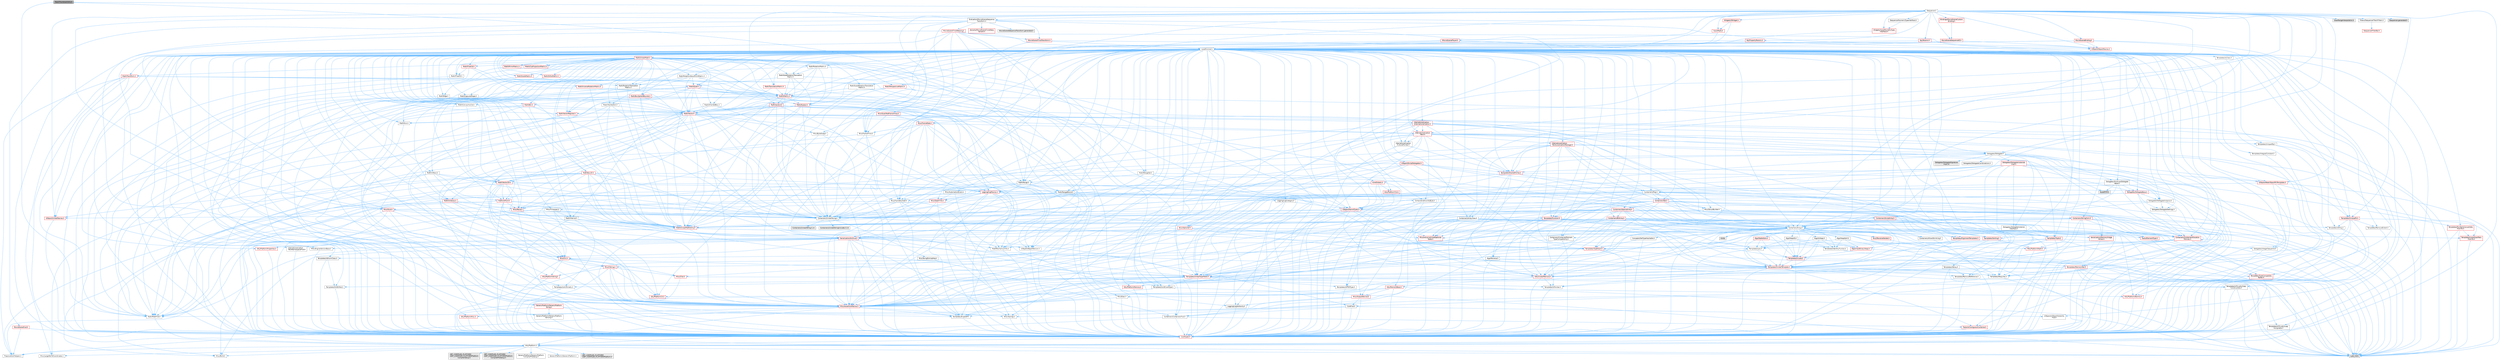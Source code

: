 digraph "TrackThumbnailUtils.h"
{
 // INTERACTIVE_SVG=YES
 // LATEX_PDF_SIZE
  bgcolor="transparent";
  edge [fontname=Helvetica,fontsize=10,labelfontname=Helvetica,labelfontsize=10];
  node [fontname=Helvetica,fontsize=10,shape=box,height=0.2,width=0.4];
  Node1 [id="Node000001",label="TrackThumbnailUtils.h",height=0.2,width=0.4,color="gray40", fillcolor="grey60", style="filled", fontcolor="black",tooltip=" "];
  Node1 -> Node2 [id="edge1_Node000001_Node000002",color="steelblue1",style="solid",tooltip=" "];
  Node2 [id="Node000002",label="ISequencer.h",height=0.2,width=0.4,color="grey40", fillcolor="white", style="filled",URL="$d7/d1d/ISequencer_8h.html",tooltip=" "];
  Node2 -> Node3 [id="edge2_Node000002_Node000003",color="steelblue1",style="solid",tooltip=" "];
  Node3 [id="Node000003",label="Containers/Array.h",height=0.2,width=0.4,color="grey40", fillcolor="white", style="filled",URL="$df/dd0/Array_8h.html",tooltip=" "];
  Node3 -> Node4 [id="edge3_Node000003_Node000004",color="steelblue1",style="solid",tooltip=" "];
  Node4 [id="Node000004",label="CoreTypes.h",height=0.2,width=0.4,color="red", fillcolor="#FFF0F0", style="filled",URL="$dc/dec/CoreTypes_8h.html",tooltip=" "];
  Node4 -> Node5 [id="edge4_Node000004_Node000005",color="steelblue1",style="solid",tooltip=" "];
  Node5 [id="Node000005",label="HAL/Platform.h",height=0.2,width=0.4,color="grey40", fillcolor="white", style="filled",URL="$d9/dd0/Platform_8h.html",tooltip=" "];
  Node5 -> Node6 [id="edge5_Node000005_Node000006",color="steelblue1",style="solid",tooltip=" "];
  Node6 [id="Node000006",label="Misc/Build.h",height=0.2,width=0.4,color="grey40", fillcolor="white", style="filled",URL="$d3/dbb/Build_8h.html",tooltip=" "];
  Node5 -> Node7 [id="edge6_Node000005_Node000007",color="steelblue1",style="solid",tooltip=" "];
  Node7 [id="Node000007",label="Misc/LargeWorldCoordinates.h",height=0.2,width=0.4,color="grey40", fillcolor="white", style="filled",URL="$d2/dcb/LargeWorldCoordinates_8h.html",tooltip=" "];
  Node5 -> Node8 [id="edge7_Node000005_Node000008",color="steelblue1",style="solid",tooltip=" "];
  Node8 [id="Node000008",label="type_traits",height=0.2,width=0.4,color="grey60", fillcolor="#E0E0E0", style="filled",tooltip=" "];
  Node5 -> Node9 [id="edge8_Node000005_Node000009",color="steelblue1",style="solid",tooltip=" "];
  Node9 [id="Node000009",label="PreprocessorHelpers.h",height=0.2,width=0.4,color="grey40", fillcolor="white", style="filled",URL="$db/ddb/PreprocessorHelpers_8h.html",tooltip=" "];
  Node5 -> Node10 [id="edge9_Node000005_Node000010",color="steelblue1",style="solid",tooltip=" "];
  Node10 [id="Node000010",label="UBT_COMPILED_PLATFORM\l/UBT_COMPILED_PLATFORMPlatform\lCompilerPreSetup.h",height=0.2,width=0.4,color="grey60", fillcolor="#E0E0E0", style="filled",tooltip=" "];
  Node5 -> Node11 [id="edge10_Node000005_Node000011",color="steelblue1",style="solid",tooltip=" "];
  Node11 [id="Node000011",label="GenericPlatform/GenericPlatform\lCompilerPreSetup.h",height=0.2,width=0.4,color="grey40", fillcolor="white", style="filled",URL="$d9/dc8/GenericPlatformCompilerPreSetup_8h.html",tooltip=" "];
  Node5 -> Node12 [id="edge11_Node000005_Node000012",color="steelblue1",style="solid",tooltip=" "];
  Node12 [id="Node000012",label="GenericPlatform/GenericPlatform.h",height=0.2,width=0.4,color="grey40", fillcolor="white", style="filled",URL="$d6/d84/GenericPlatform_8h.html",tooltip=" "];
  Node5 -> Node13 [id="edge12_Node000005_Node000013",color="steelblue1",style="solid",tooltip=" "];
  Node13 [id="Node000013",label="UBT_COMPILED_PLATFORM\l/UBT_COMPILED_PLATFORMPlatform.h",height=0.2,width=0.4,color="grey60", fillcolor="#E0E0E0", style="filled",tooltip=" "];
  Node5 -> Node14 [id="edge13_Node000005_Node000014",color="steelblue1",style="solid",tooltip=" "];
  Node14 [id="Node000014",label="UBT_COMPILED_PLATFORM\l/UBT_COMPILED_PLATFORMPlatform\lCompilerSetup.h",height=0.2,width=0.4,color="grey60", fillcolor="#E0E0E0", style="filled",tooltip=" "];
  Node3 -> Node18 [id="edge14_Node000003_Node000018",color="steelblue1",style="solid",tooltip=" "];
  Node18 [id="Node000018",label="Misc/AssertionMacros.h",height=0.2,width=0.4,color="red", fillcolor="#FFF0F0", style="filled",URL="$d0/dfa/AssertionMacros_8h.html",tooltip=" "];
  Node18 -> Node4 [id="edge15_Node000018_Node000004",color="steelblue1",style="solid",tooltip=" "];
  Node18 -> Node5 [id="edge16_Node000018_Node000005",color="steelblue1",style="solid",tooltip=" "];
  Node18 -> Node19 [id="edge17_Node000018_Node000019",color="steelblue1",style="solid",tooltip=" "];
  Node19 [id="Node000019",label="HAL/PlatformMisc.h",height=0.2,width=0.4,color="red", fillcolor="#FFF0F0", style="filled",URL="$d0/df5/PlatformMisc_8h.html",tooltip=" "];
  Node19 -> Node4 [id="edge18_Node000019_Node000004",color="steelblue1",style="solid",tooltip=" "];
  Node18 -> Node9 [id="edge19_Node000018_Node000009",color="steelblue1",style="solid",tooltip=" "];
  Node18 -> Node55 [id="edge20_Node000018_Node000055",color="steelblue1",style="solid",tooltip=" "];
  Node55 [id="Node000055",label="Templates/EnableIf.h",height=0.2,width=0.4,color="grey40", fillcolor="white", style="filled",URL="$d7/d60/EnableIf_8h.html",tooltip=" "];
  Node55 -> Node4 [id="edge21_Node000055_Node000004",color="steelblue1",style="solid",tooltip=" "];
  Node18 -> Node61 [id="edge22_Node000018_Node000061",color="steelblue1",style="solid",tooltip=" "];
  Node61 [id="Node000061",label="Misc/VarArgs.h",height=0.2,width=0.4,color="grey40", fillcolor="white", style="filled",URL="$d5/d6f/VarArgs_8h.html",tooltip=" "];
  Node61 -> Node4 [id="edge23_Node000061_Node000004",color="steelblue1",style="solid",tooltip=" "];
  Node3 -> Node69 [id="edge24_Node000003_Node000069",color="steelblue1",style="solid",tooltip=" "];
  Node69 [id="Node000069",label="Misc/IntrusiveUnsetOptional\lState.h",height=0.2,width=0.4,color="red", fillcolor="#FFF0F0", style="filled",URL="$d2/d0a/IntrusiveUnsetOptionalState_8h.html",tooltip=" "];
  Node3 -> Node71 [id="edge25_Node000003_Node000071",color="steelblue1",style="solid",tooltip=" "];
  Node71 [id="Node000071",label="Misc/ReverseIterate.h",height=0.2,width=0.4,color="red", fillcolor="#FFF0F0", style="filled",URL="$db/de3/ReverseIterate_8h.html",tooltip=" "];
  Node71 -> Node5 [id="edge26_Node000071_Node000005",color="steelblue1",style="solid",tooltip=" "];
  Node3 -> Node73 [id="edge27_Node000003_Node000073",color="steelblue1",style="solid",tooltip=" "];
  Node73 [id="Node000073",label="HAL/UnrealMemory.h",height=0.2,width=0.4,color="red", fillcolor="#FFF0F0", style="filled",URL="$d9/d96/UnrealMemory_8h.html",tooltip=" "];
  Node73 -> Node4 [id="edge28_Node000073_Node000004",color="steelblue1",style="solid",tooltip=" "];
  Node73 -> Node77 [id="edge29_Node000073_Node000077",color="steelblue1",style="solid",tooltip=" "];
  Node77 [id="Node000077",label="HAL/MemoryBase.h",height=0.2,width=0.4,color="red", fillcolor="#FFF0F0", style="filled",URL="$d6/d9f/MemoryBase_8h.html",tooltip=" "];
  Node77 -> Node4 [id="edge30_Node000077_Node000004",color="steelblue1",style="solid",tooltip=" "];
  Node77 -> Node48 [id="edge31_Node000077_Node000048",color="steelblue1",style="solid",tooltip=" "];
  Node48 [id="Node000048",label="HAL/PlatformAtomics.h",height=0.2,width=0.4,color="red", fillcolor="#FFF0F0", style="filled",URL="$d3/d36/PlatformAtomics_8h.html",tooltip=" "];
  Node48 -> Node4 [id="edge32_Node000048_Node000004",color="steelblue1",style="solid",tooltip=" "];
  Node77 -> Node31 [id="edge33_Node000077_Node000031",color="steelblue1",style="solid",tooltip=" "];
  Node31 [id="Node000031",label="HAL/PlatformCrt.h",height=0.2,width=0.4,color="red", fillcolor="#FFF0F0", style="filled",URL="$d8/d75/PlatformCrt_8h.html",tooltip=" "];
  Node77 -> Node78 [id="edge34_Node000077_Node000078",color="steelblue1",style="solid",tooltip=" "];
  Node78 [id="Node000078",label="Misc/Exec.h",height=0.2,width=0.4,color="grey40", fillcolor="white", style="filled",URL="$de/ddb/Exec_8h.html",tooltip=" "];
  Node78 -> Node4 [id="edge35_Node000078_Node000004",color="steelblue1",style="solid",tooltip=" "];
  Node78 -> Node18 [id="edge36_Node000078_Node000018",color="steelblue1",style="solid",tooltip=" "];
  Node77 -> Node79 [id="edge37_Node000077_Node000079",color="steelblue1",style="solid",tooltip=" "];
  Node79 [id="Node000079",label="Misc/OutputDevice.h",height=0.2,width=0.4,color="red", fillcolor="#FFF0F0", style="filled",URL="$d7/d32/OutputDevice_8h.html",tooltip=" "];
  Node79 -> Node26 [id="edge38_Node000079_Node000026",color="steelblue1",style="solid",tooltip=" "];
  Node26 [id="Node000026",label="CoreFwd.h",height=0.2,width=0.4,color="grey40", fillcolor="white", style="filled",URL="$d1/d1e/CoreFwd_8h.html",tooltip=" "];
  Node26 -> Node4 [id="edge39_Node000026_Node000004",color="steelblue1",style="solid",tooltip=" "];
  Node26 -> Node27 [id="edge40_Node000026_Node000027",color="steelblue1",style="solid",tooltip=" "];
  Node27 [id="Node000027",label="Containers/ContainersFwd.h",height=0.2,width=0.4,color="grey40", fillcolor="white", style="filled",URL="$d4/d0a/ContainersFwd_8h.html",tooltip=" "];
  Node27 -> Node5 [id="edge41_Node000027_Node000005",color="steelblue1",style="solid",tooltip=" "];
  Node27 -> Node4 [id="edge42_Node000027_Node000004",color="steelblue1",style="solid",tooltip=" "];
  Node27 -> Node24 [id="edge43_Node000027_Node000024",color="steelblue1",style="solid",tooltip=" "];
  Node24 [id="Node000024",label="Traits/IsContiguousContainer.h",height=0.2,width=0.4,color="red", fillcolor="#FFF0F0", style="filled",URL="$d5/d3c/IsContiguousContainer_8h.html",tooltip=" "];
  Node24 -> Node4 [id="edge44_Node000024_Node000004",color="steelblue1",style="solid",tooltip=" "];
  Node26 -> Node28 [id="edge45_Node000026_Node000028",color="steelblue1",style="solid",tooltip=" "];
  Node28 [id="Node000028",label="Math/MathFwd.h",height=0.2,width=0.4,color="grey40", fillcolor="white", style="filled",URL="$d2/d10/MathFwd_8h.html",tooltip=" "];
  Node28 -> Node5 [id="edge46_Node000028_Node000005",color="steelblue1",style="solid",tooltip=" "];
  Node26 -> Node29 [id="edge47_Node000026_Node000029",color="steelblue1",style="solid",tooltip=" "];
  Node29 [id="Node000029",label="UObject/UObjectHierarchy\lFwd.h",height=0.2,width=0.4,color="grey40", fillcolor="white", style="filled",URL="$d3/d13/UObjectHierarchyFwd_8h.html",tooltip=" "];
  Node79 -> Node4 [id="edge48_Node000079_Node000004",color="steelblue1",style="solid",tooltip=" "];
  Node79 -> Node80 [id="edge49_Node000079_Node000080",color="steelblue1",style="solid",tooltip=" "];
  Node80 [id="Node000080",label="Logging/LogVerbosity.h",height=0.2,width=0.4,color="grey40", fillcolor="white", style="filled",URL="$d2/d8f/LogVerbosity_8h.html",tooltip=" "];
  Node80 -> Node4 [id="edge50_Node000080_Node000004",color="steelblue1",style="solid",tooltip=" "];
  Node79 -> Node61 [id="edge51_Node000079_Node000061",color="steelblue1",style="solid",tooltip=" "];
  Node73 -> Node90 [id="edge52_Node000073_Node000090",color="steelblue1",style="solid",tooltip=" "];
  Node90 [id="Node000090",label="HAL/PlatformMemory.h",height=0.2,width=0.4,color="red", fillcolor="#FFF0F0", style="filled",URL="$de/d68/PlatformMemory_8h.html",tooltip=" "];
  Node90 -> Node4 [id="edge53_Node000090_Node000004",color="steelblue1",style="solid",tooltip=" "];
  Node73 -> Node93 [id="edge54_Node000073_Node000093",color="steelblue1",style="solid",tooltip=" "];
  Node93 [id="Node000093",label="Templates/IsPointer.h",height=0.2,width=0.4,color="grey40", fillcolor="white", style="filled",URL="$d7/d05/IsPointer_8h.html",tooltip=" "];
  Node93 -> Node4 [id="edge55_Node000093_Node000004",color="steelblue1",style="solid",tooltip=" "];
  Node3 -> Node94 [id="edge56_Node000003_Node000094",color="steelblue1",style="solid",tooltip=" "];
  Node94 [id="Node000094",label="Templates/UnrealTypeTraits.h",height=0.2,width=0.4,color="red", fillcolor="#FFF0F0", style="filled",URL="$d2/d2d/UnrealTypeTraits_8h.html",tooltip=" "];
  Node94 -> Node4 [id="edge57_Node000094_Node000004",color="steelblue1",style="solid",tooltip=" "];
  Node94 -> Node93 [id="edge58_Node000094_Node000093",color="steelblue1",style="solid",tooltip=" "];
  Node94 -> Node18 [id="edge59_Node000094_Node000018",color="steelblue1",style="solid",tooltip=" "];
  Node94 -> Node86 [id="edge60_Node000094_Node000086",color="steelblue1",style="solid",tooltip=" "];
  Node86 [id="Node000086",label="Templates/AndOrNot.h",height=0.2,width=0.4,color="grey40", fillcolor="white", style="filled",URL="$db/d0a/AndOrNot_8h.html",tooltip=" "];
  Node86 -> Node4 [id="edge61_Node000086_Node000004",color="steelblue1",style="solid",tooltip=" "];
  Node94 -> Node55 [id="edge62_Node000094_Node000055",color="steelblue1",style="solid",tooltip=" "];
  Node94 -> Node95 [id="edge63_Node000094_Node000095",color="steelblue1",style="solid",tooltip=" "];
  Node95 [id="Node000095",label="Templates/IsArithmetic.h",height=0.2,width=0.4,color="grey40", fillcolor="white", style="filled",URL="$d2/d5d/IsArithmetic_8h.html",tooltip=" "];
  Node95 -> Node4 [id="edge64_Node000095_Node000004",color="steelblue1",style="solid",tooltip=" "];
  Node94 -> Node97 [id="edge65_Node000094_Node000097",color="steelblue1",style="solid",tooltip=" "];
  Node97 [id="Node000097",label="Templates/IsPODType.h",height=0.2,width=0.4,color="grey40", fillcolor="white", style="filled",URL="$d7/db1/IsPODType_8h.html",tooltip=" "];
  Node97 -> Node4 [id="edge66_Node000097_Node000004",color="steelblue1",style="solid",tooltip=" "];
  Node94 -> Node98 [id="edge67_Node000094_Node000098",color="steelblue1",style="solid",tooltip=" "];
  Node98 [id="Node000098",label="Templates/IsUECoreType.h",height=0.2,width=0.4,color="grey40", fillcolor="white", style="filled",URL="$d1/db8/IsUECoreType_8h.html",tooltip=" "];
  Node98 -> Node4 [id="edge68_Node000098_Node000004",color="steelblue1",style="solid",tooltip=" "];
  Node98 -> Node8 [id="edge69_Node000098_Node000008",color="steelblue1",style="solid",tooltip=" "];
  Node94 -> Node87 [id="edge70_Node000094_Node000087",color="steelblue1",style="solid",tooltip=" "];
  Node87 [id="Node000087",label="Templates/IsTriviallyCopy\lConstructible.h",height=0.2,width=0.4,color="grey40", fillcolor="white", style="filled",URL="$d3/d78/IsTriviallyCopyConstructible_8h.html",tooltip=" "];
  Node87 -> Node4 [id="edge71_Node000087_Node000004",color="steelblue1",style="solid",tooltip=" "];
  Node87 -> Node8 [id="edge72_Node000087_Node000008",color="steelblue1",style="solid",tooltip=" "];
  Node3 -> Node99 [id="edge73_Node000003_Node000099",color="steelblue1",style="solid",tooltip=" "];
  Node99 [id="Node000099",label="Templates/UnrealTemplate.h",height=0.2,width=0.4,color="red", fillcolor="#FFF0F0", style="filled",URL="$d4/d24/UnrealTemplate_8h.html",tooltip=" "];
  Node99 -> Node4 [id="edge74_Node000099_Node000004",color="steelblue1",style="solid",tooltip=" "];
  Node99 -> Node93 [id="edge75_Node000099_Node000093",color="steelblue1",style="solid",tooltip=" "];
  Node99 -> Node73 [id="edge76_Node000099_Node000073",color="steelblue1",style="solid",tooltip=" "];
  Node99 -> Node94 [id="edge77_Node000099_Node000094",color="steelblue1",style="solid",tooltip=" "];
  Node99 -> Node102 [id="edge78_Node000099_Node000102",color="steelblue1",style="solid",tooltip=" "];
  Node102 [id="Node000102",label="Templates/RemoveReference.h",height=0.2,width=0.4,color="grey40", fillcolor="white", style="filled",URL="$da/dbe/RemoveReference_8h.html",tooltip=" "];
  Node102 -> Node4 [id="edge79_Node000102_Node000004",color="steelblue1",style="solid",tooltip=" "];
  Node99 -> Node63 [id="edge80_Node000099_Node000063",color="steelblue1",style="solid",tooltip=" "];
  Node63 [id="Node000063",label="Templates/Requires.h",height=0.2,width=0.4,color="grey40", fillcolor="white", style="filled",URL="$dc/d96/Requires_8h.html",tooltip=" "];
  Node63 -> Node55 [id="edge81_Node000063_Node000055",color="steelblue1",style="solid",tooltip=" "];
  Node63 -> Node8 [id="edge82_Node000063_Node000008",color="steelblue1",style="solid",tooltip=" "];
  Node99 -> Node103 [id="edge83_Node000099_Node000103",color="steelblue1",style="solid",tooltip=" "];
  Node103 [id="Node000103",label="Templates/TypeCompatible\lBytes.h",height=0.2,width=0.4,color="red", fillcolor="#FFF0F0", style="filled",URL="$df/d0a/TypeCompatibleBytes_8h.html",tooltip=" "];
  Node103 -> Node4 [id="edge84_Node000103_Node000004",color="steelblue1",style="solid",tooltip=" "];
  Node103 -> Node8 [id="edge85_Node000103_Node000008",color="steelblue1",style="solid",tooltip=" "];
  Node99 -> Node24 [id="edge86_Node000099_Node000024",color="steelblue1",style="solid",tooltip=" "];
  Node99 -> Node8 [id="edge87_Node000099_Node000008",color="steelblue1",style="solid",tooltip=" "];
  Node3 -> Node105 [id="edge88_Node000003_Node000105",color="steelblue1",style="solid",tooltip=" "];
  Node105 [id="Node000105",label="Containers/AllowShrinking.h",height=0.2,width=0.4,color="grey40", fillcolor="white", style="filled",URL="$d7/d1a/AllowShrinking_8h.html",tooltip=" "];
  Node105 -> Node4 [id="edge89_Node000105_Node000004",color="steelblue1",style="solid",tooltip=" "];
  Node3 -> Node106 [id="edge90_Node000003_Node000106",color="steelblue1",style="solid",tooltip=" "];
  Node106 [id="Node000106",label="Containers/ContainerAllocation\lPolicies.h",height=0.2,width=0.4,color="red", fillcolor="#FFF0F0", style="filled",URL="$d7/dff/ContainerAllocationPolicies_8h.html",tooltip=" "];
  Node106 -> Node4 [id="edge91_Node000106_Node000004",color="steelblue1",style="solid",tooltip=" "];
  Node106 -> Node106 [id="edge92_Node000106_Node000106",color="steelblue1",style="solid",tooltip=" "];
  Node106 -> Node108 [id="edge93_Node000106_Node000108",color="steelblue1",style="solid",tooltip=" "];
  Node108 [id="Node000108",label="HAL/PlatformMath.h",height=0.2,width=0.4,color="red", fillcolor="#FFF0F0", style="filled",URL="$dc/d53/PlatformMath_8h.html",tooltip=" "];
  Node108 -> Node4 [id="edge94_Node000108_Node000004",color="steelblue1",style="solid",tooltip=" "];
  Node106 -> Node73 [id="edge95_Node000106_Node000073",color="steelblue1",style="solid",tooltip=" "];
  Node106 -> Node41 [id="edge96_Node000106_Node000041",color="steelblue1",style="solid",tooltip=" "];
  Node41 [id="Node000041",label="Math/NumericLimits.h",height=0.2,width=0.4,color="grey40", fillcolor="white", style="filled",URL="$df/d1b/NumericLimits_8h.html",tooltip=" "];
  Node41 -> Node4 [id="edge97_Node000041_Node000004",color="steelblue1",style="solid",tooltip=" "];
  Node106 -> Node18 [id="edge98_Node000106_Node000018",color="steelblue1",style="solid",tooltip=" "];
  Node106 -> Node117 [id="edge99_Node000106_Node000117",color="steelblue1",style="solid",tooltip=" "];
  Node117 [id="Node000117",label="Templates/MemoryOps.h",height=0.2,width=0.4,color="red", fillcolor="#FFF0F0", style="filled",URL="$db/dea/MemoryOps_8h.html",tooltip=" "];
  Node117 -> Node4 [id="edge100_Node000117_Node000004",color="steelblue1",style="solid",tooltip=" "];
  Node117 -> Node73 [id="edge101_Node000117_Node000073",color="steelblue1",style="solid",tooltip=" "];
  Node117 -> Node88 [id="edge102_Node000117_Node000088",color="steelblue1",style="solid",tooltip=" "];
  Node88 [id="Node000088",label="Templates/IsTriviallyCopy\lAssignable.h",height=0.2,width=0.4,color="grey40", fillcolor="white", style="filled",URL="$d2/df2/IsTriviallyCopyAssignable_8h.html",tooltip=" "];
  Node88 -> Node4 [id="edge103_Node000088_Node000004",color="steelblue1",style="solid",tooltip=" "];
  Node88 -> Node8 [id="edge104_Node000088_Node000008",color="steelblue1",style="solid",tooltip=" "];
  Node117 -> Node87 [id="edge105_Node000117_Node000087",color="steelblue1",style="solid",tooltip=" "];
  Node117 -> Node63 [id="edge106_Node000117_Node000063",color="steelblue1",style="solid",tooltip=" "];
  Node117 -> Node94 [id="edge107_Node000117_Node000094",color="steelblue1",style="solid",tooltip=" "];
  Node117 -> Node8 [id="edge108_Node000117_Node000008",color="steelblue1",style="solid",tooltip=" "];
  Node106 -> Node103 [id="edge109_Node000106_Node000103",color="steelblue1",style="solid",tooltip=" "];
  Node106 -> Node8 [id="edge110_Node000106_Node000008",color="steelblue1",style="solid",tooltip=" "];
  Node3 -> Node118 [id="edge111_Node000003_Node000118",color="steelblue1",style="solid",tooltip=" "];
  Node118 [id="Node000118",label="Containers/ContainerElement\lTypeCompatibility.h",height=0.2,width=0.4,color="grey40", fillcolor="white", style="filled",URL="$df/ddf/ContainerElementTypeCompatibility_8h.html",tooltip=" "];
  Node118 -> Node4 [id="edge112_Node000118_Node000004",color="steelblue1",style="solid",tooltip=" "];
  Node118 -> Node94 [id="edge113_Node000118_Node000094",color="steelblue1",style="solid",tooltip=" "];
  Node3 -> Node119 [id="edge114_Node000003_Node000119",color="steelblue1",style="solid",tooltip=" "];
  Node119 [id="Node000119",label="Serialization/Archive.h",height=0.2,width=0.4,color="red", fillcolor="#FFF0F0", style="filled",URL="$d7/d3b/Archive_8h.html",tooltip=" "];
  Node119 -> Node26 [id="edge115_Node000119_Node000026",color="steelblue1",style="solid",tooltip=" "];
  Node119 -> Node4 [id="edge116_Node000119_Node000004",color="steelblue1",style="solid",tooltip=" "];
  Node119 -> Node120 [id="edge117_Node000119_Node000120",color="steelblue1",style="solid",tooltip=" "];
  Node120 [id="Node000120",label="HAL/PlatformProperties.h",height=0.2,width=0.4,color="red", fillcolor="#FFF0F0", style="filled",URL="$d9/db0/PlatformProperties_8h.html",tooltip=" "];
  Node120 -> Node4 [id="edge118_Node000120_Node000004",color="steelblue1",style="solid",tooltip=" "];
  Node119 -> Node123 [id="edge119_Node000119_Node000123",color="steelblue1",style="solid",tooltip=" "];
  Node123 [id="Node000123",label="Internationalization\l/TextNamespaceFwd.h",height=0.2,width=0.4,color="grey40", fillcolor="white", style="filled",URL="$d8/d97/TextNamespaceFwd_8h.html",tooltip=" "];
  Node123 -> Node4 [id="edge120_Node000123_Node000004",color="steelblue1",style="solid",tooltip=" "];
  Node119 -> Node28 [id="edge121_Node000119_Node000028",color="steelblue1",style="solid",tooltip=" "];
  Node119 -> Node18 [id="edge122_Node000119_Node000018",color="steelblue1",style="solid",tooltip=" "];
  Node119 -> Node6 [id="edge123_Node000119_Node000006",color="steelblue1",style="solid",tooltip=" "];
  Node119 -> Node124 [id="edge124_Node000119_Node000124",color="steelblue1",style="solid",tooltip=" "];
  Node124 [id="Node000124",label="Misc/EngineVersionBase.h",height=0.2,width=0.4,color="grey40", fillcolor="white", style="filled",URL="$d5/d2b/EngineVersionBase_8h.html",tooltip=" "];
  Node124 -> Node4 [id="edge125_Node000124_Node000004",color="steelblue1",style="solid",tooltip=" "];
  Node119 -> Node61 [id="edge126_Node000119_Node000061",color="steelblue1",style="solid",tooltip=" "];
  Node119 -> Node55 [id="edge127_Node000119_Node000055",color="steelblue1",style="solid",tooltip=" "];
  Node119 -> Node127 [id="edge128_Node000119_Node000127",color="steelblue1",style="solid",tooltip=" "];
  Node127 [id="Node000127",label="Templates/IsEnumClass.h",height=0.2,width=0.4,color="grey40", fillcolor="white", style="filled",URL="$d7/d15/IsEnumClass_8h.html",tooltip=" "];
  Node127 -> Node4 [id="edge129_Node000127_Node000004",color="steelblue1",style="solid",tooltip=" "];
  Node127 -> Node86 [id="edge130_Node000127_Node000086",color="steelblue1",style="solid",tooltip=" "];
  Node119 -> Node99 [id="edge131_Node000119_Node000099",color="steelblue1",style="solid",tooltip=" "];
  Node119 -> Node128 [id="edge132_Node000119_Node000128",color="steelblue1",style="solid",tooltip=" "];
  Node128 [id="Node000128",label="UObject/ObjectVersion.h",height=0.2,width=0.4,color="grey40", fillcolor="white", style="filled",URL="$da/d63/ObjectVersion_8h.html",tooltip=" "];
  Node128 -> Node4 [id="edge133_Node000128_Node000004",color="steelblue1",style="solid",tooltip=" "];
  Node3 -> Node129 [id="edge134_Node000003_Node000129",color="steelblue1",style="solid",tooltip=" "];
  Node129 [id="Node000129",label="Serialization/MemoryImage\lWriter.h",height=0.2,width=0.4,color="red", fillcolor="#FFF0F0", style="filled",URL="$d0/d08/MemoryImageWriter_8h.html",tooltip=" "];
  Node129 -> Node4 [id="edge135_Node000129_Node000004",color="steelblue1",style="solid",tooltip=" "];
  Node3 -> Node143 [id="edge136_Node000003_Node000143",color="steelblue1",style="solid",tooltip=" "];
  Node143 [id="Node000143",label="Algo/Heapify.h",height=0.2,width=0.4,color="grey40", fillcolor="white", style="filled",URL="$d0/d2a/Heapify_8h.html",tooltip=" "];
  Node143 -> Node144 [id="edge137_Node000143_Node000144",color="steelblue1",style="solid",tooltip=" "];
  Node144 [id="Node000144",label="Algo/Impl/BinaryHeap.h",height=0.2,width=0.4,color="red", fillcolor="#FFF0F0", style="filled",URL="$d7/da3/Algo_2Impl_2BinaryHeap_8h.html",tooltip=" "];
  Node144 -> Node145 [id="edge138_Node000144_Node000145",color="steelblue1",style="solid",tooltip=" "];
  Node145 [id="Node000145",label="Templates/Invoke.h",height=0.2,width=0.4,color="red", fillcolor="#FFF0F0", style="filled",URL="$d7/deb/Invoke_8h.html",tooltip=" "];
  Node145 -> Node4 [id="edge139_Node000145_Node000004",color="steelblue1",style="solid",tooltip=" "];
  Node145 -> Node99 [id="edge140_Node000145_Node000099",color="steelblue1",style="solid",tooltip=" "];
  Node145 -> Node8 [id="edge141_Node000145_Node000008",color="steelblue1",style="solid",tooltip=" "];
  Node144 -> Node8 [id="edge142_Node000144_Node000008",color="steelblue1",style="solid",tooltip=" "];
  Node143 -> Node149 [id="edge143_Node000143_Node000149",color="steelblue1",style="solid",tooltip=" "];
  Node149 [id="Node000149",label="Templates/IdentityFunctor.h",height=0.2,width=0.4,color="grey40", fillcolor="white", style="filled",URL="$d7/d2e/IdentityFunctor_8h.html",tooltip=" "];
  Node149 -> Node5 [id="edge144_Node000149_Node000005",color="steelblue1",style="solid",tooltip=" "];
  Node143 -> Node145 [id="edge145_Node000143_Node000145",color="steelblue1",style="solid",tooltip=" "];
  Node143 -> Node150 [id="edge146_Node000143_Node000150",color="steelblue1",style="solid",tooltip=" "];
  Node150 [id="Node000150",label="Templates/Less.h",height=0.2,width=0.4,color="grey40", fillcolor="white", style="filled",URL="$de/dc8/Less_8h.html",tooltip=" "];
  Node150 -> Node4 [id="edge147_Node000150_Node000004",color="steelblue1",style="solid",tooltip=" "];
  Node150 -> Node99 [id="edge148_Node000150_Node000099",color="steelblue1",style="solid",tooltip=" "];
  Node143 -> Node99 [id="edge149_Node000143_Node000099",color="steelblue1",style="solid",tooltip=" "];
  Node3 -> Node151 [id="edge150_Node000003_Node000151",color="steelblue1",style="solid",tooltip=" "];
  Node151 [id="Node000151",label="Algo/HeapSort.h",height=0.2,width=0.4,color="grey40", fillcolor="white", style="filled",URL="$d3/d92/HeapSort_8h.html",tooltip=" "];
  Node151 -> Node144 [id="edge151_Node000151_Node000144",color="steelblue1",style="solid",tooltip=" "];
  Node151 -> Node149 [id="edge152_Node000151_Node000149",color="steelblue1",style="solid",tooltip=" "];
  Node151 -> Node150 [id="edge153_Node000151_Node000150",color="steelblue1",style="solid",tooltip=" "];
  Node151 -> Node99 [id="edge154_Node000151_Node000099",color="steelblue1",style="solid",tooltip=" "];
  Node3 -> Node152 [id="edge155_Node000003_Node000152",color="steelblue1",style="solid",tooltip=" "];
  Node152 [id="Node000152",label="Algo/IsHeap.h",height=0.2,width=0.4,color="grey40", fillcolor="white", style="filled",URL="$de/d32/IsHeap_8h.html",tooltip=" "];
  Node152 -> Node144 [id="edge156_Node000152_Node000144",color="steelblue1",style="solid",tooltip=" "];
  Node152 -> Node149 [id="edge157_Node000152_Node000149",color="steelblue1",style="solid",tooltip=" "];
  Node152 -> Node145 [id="edge158_Node000152_Node000145",color="steelblue1",style="solid",tooltip=" "];
  Node152 -> Node150 [id="edge159_Node000152_Node000150",color="steelblue1",style="solid",tooltip=" "];
  Node152 -> Node99 [id="edge160_Node000152_Node000099",color="steelblue1",style="solid",tooltip=" "];
  Node3 -> Node144 [id="edge161_Node000003_Node000144",color="steelblue1",style="solid",tooltip=" "];
  Node3 -> Node153 [id="edge162_Node000003_Node000153",color="steelblue1",style="solid",tooltip=" "];
  Node153 [id="Node000153",label="Algo/StableSort.h",height=0.2,width=0.4,color="red", fillcolor="#FFF0F0", style="filled",URL="$d7/d3c/StableSort_8h.html",tooltip=" "];
  Node153 -> Node149 [id="edge163_Node000153_Node000149",color="steelblue1",style="solid",tooltip=" "];
  Node153 -> Node145 [id="edge164_Node000153_Node000145",color="steelblue1",style="solid",tooltip=" "];
  Node153 -> Node150 [id="edge165_Node000153_Node000150",color="steelblue1",style="solid",tooltip=" "];
  Node153 -> Node99 [id="edge166_Node000153_Node000099",color="steelblue1",style="solid",tooltip=" "];
  Node3 -> Node156 [id="edge167_Node000003_Node000156",color="steelblue1",style="solid",tooltip=" "];
  Node156 [id="Node000156",label="Concepts/GetTypeHashable.h",height=0.2,width=0.4,color="grey40", fillcolor="white", style="filled",URL="$d3/da2/GetTypeHashable_8h.html",tooltip=" "];
  Node156 -> Node4 [id="edge168_Node000156_Node000004",color="steelblue1",style="solid",tooltip=" "];
  Node156 -> Node134 [id="edge169_Node000156_Node000134",color="steelblue1",style="solid",tooltip=" "];
  Node134 [id="Node000134",label="Templates/TypeHash.h",height=0.2,width=0.4,color="red", fillcolor="#FFF0F0", style="filled",URL="$d1/d62/TypeHash_8h.html",tooltip=" "];
  Node134 -> Node4 [id="edge170_Node000134_Node000004",color="steelblue1",style="solid",tooltip=" "];
  Node134 -> Node63 [id="edge171_Node000134_Node000063",color="steelblue1",style="solid",tooltip=" "];
  Node134 -> Node135 [id="edge172_Node000134_Node000135",color="steelblue1",style="solid",tooltip=" "];
  Node135 [id="Node000135",label="Misc/Crc.h",height=0.2,width=0.4,color="red", fillcolor="#FFF0F0", style="filled",URL="$d4/dd2/Crc_8h.html",tooltip=" "];
  Node135 -> Node4 [id="edge173_Node000135_Node000004",color="steelblue1",style="solid",tooltip=" "];
  Node135 -> Node75 [id="edge174_Node000135_Node000075",color="steelblue1",style="solid",tooltip=" "];
  Node75 [id="Node000075",label="HAL/PlatformString.h",height=0.2,width=0.4,color="red", fillcolor="#FFF0F0", style="filled",URL="$db/db5/PlatformString_8h.html",tooltip=" "];
  Node75 -> Node4 [id="edge175_Node000075_Node000004",color="steelblue1",style="solid",tooltip=" "];
  Node135 -> Node18 [id="edge176_Node000135_Node000018",color="steelblue1",style="solid",tooltip=" "];
  Node135 -> Node136 [id="edge177_Node000135_Node000136",color="steelblue1",style="solid",tooltip=" "];
  Node136 [id="Node000136",label="Misc/CString.h",height=0.2,width=0.4,color="red", fillcolor="#FFF0F0", style="filled",URL="$d2/d49/CString_8h.html",tooltip=" "];
  Node136 -> Node4 [id="edge178_Node000136_Node000004",color="steelblue1",style="solid",tooltip=" "];
  Node136 -> Node31 [id="edge179_Node000136_Node000031",color="steelblue1",style="solid",tooltip=" "];
  Node136 -> Node75 [id="edge180_Node000136_Node000075",color="steelblue1",style="solid",tooltip=" "];
  Node136 -> Node18 [id="edge181_Node000136_Node000018",color="steelblue1",style="solid",tooltip=" "];
  Node136 -> Node137 [id="edge182_Node000136_Node000137",color="steelblue1",style="solid",tooltip=" "];
  Node137 [id="Node000137",label="Misc/Char.h",height=0.2,width=0.4,color="red", fillcolor="#FFF0F0", style="filled",URL="$d0/d58/Char_8h.html",tooltip=" "];
  Node137 -> Node4 [id="edge183_Node000137_Node000004",color="steelblue1",style="solid",tooltip=" "];
  Node137 -> Node8 [id="edge184_Node000137_Node000008",color="steelblue1",style="solid",tooltip=" "];
  Node136 -> Node61 [id="edge185_Node000136_Node000061",color="steelblue1",style="solid",tooltip=" "];
  Node135 -> Node137 [id="edge186_Node000135_Node000137",color="steelblue1",style="solid",tooltip=" "];
  Node135 -> Node94 [id="edge187_Node000135_Node000094",color="steelblue1",style="solid",tooltip=" "];
  Node134 -> Node8 [id="edge188_Node000134_Node000008",color="steelblue1",style="solid",tooltip=" "];
  Node3 -> Node149 [id="edge189_Node000003_Node000149",color="steelblue1",style="solid",tooltip=" "];
  Node3 -> Node145 [id="edge190_Node000003_Node000145",color="steelblue1",style="solid",tooltip=" "];
  Node3 -> Node150 [id="edge191_Node000003_Node000150",color="steelblue1",style="solid",tooltip=" "];
  Node3 -> Node157 [id="edge192_Node000003_Node000157",color="steelblue1",style="solid",tooltip=" "];
  Node157 [id="Node000157",label="Templates/LosesQualifiers\lFromTo.h",height=0.2,width=0.4,color="red", fillcolor="#FFF0F0", style="filled",URL="$d2/db3/LosesQualifiersFromTo_8h.html",tooltip=" "];
  Node157 -> Node8 [id="edge193_Node000157_Node000008",color="steelblue1",style="solid",tooltip=" "];
  Node3 -> Node63 [id="edge194_Node000003_Node000063",color="steelblue1",style="solid",tooltip=" "];
  Node3 -> Node158 [id="edge195_Node000003_Node000158",color="steelblue1",style="solid",tooltip=" "];
  Node158 [id="Node000158",label="Templates/Sorting.h",height=0.2,width=0.4,color="red", fillcolor="#FFF0F0", style="filled",URL="$d3/d9e/Sorting_8h.html",tooltip=" "];
  Node158 -> Node4 [id="edge196_Node000158_Node000004",color="steelblue1",style="solid",tooltip=" "];
  Node158 -> Node108 [id="edge197_Node000158_Node000108",color="steelblue1",style="solid",tooltip=" "];
  Node158 -> Node150 [id="edge198_Node000158_Node000150",color="steelblue1",style="solid",tooltip=" "];
  Node3 -> Node162 [id="edge199_Node000003_Node000162",color="steelblue1",style="solid",tooltip=" "];
  Node162 [id="Node000162",label="Templates/AlignmentTemplates.h",height=0.2,width=0.4,color="red", fillcolor="#FFF0F0", style="filled",URL="$dd/d32/AlignmentTemplates_8h.html",tooltip=" "];
  Node162 -> Node4 [id="edge200_Node000162_Node000004",color="steelblue1",style="solid",tooltip=" "];
  Node162 -> Node93 [id="edge201_Node000162_Node000093",color="steelblue1",style="solid",tooltip=" "];
  Node3 -> Node22 [id="edge202_Node000003_Node000022",color="steelblue1",style="solid",tooltip=" "];
  Node22 [id="Node000022",label="Traits/ElementType.h",height=0.2,width=0.4,color="red", fillcolor="#FFF0F0", style="filled",URL="$d5/d4f/ElementType_8h.html",tooltip=" "];
  Node22 -> Node5 [id="edge203_Node000022_Node000005",color="steelblue1",style="solid",tooltip=" "];
  Node22 -> Node8 [id="edge204_Node000022_Node000008",color="steelblue1",style="solid",tooltip=" "];
  Node3 -> Node114 [id="edge205_Node000003_Node000114",color="steelblue1",style="solid",tooltip=" "];
  Node114 [id="Node000114",label="limits",height=0.2,width=0.4,color="grey60", fillcolor="#E0E0E0", style="filled",tooltip=" "];
  Node3 -> Node8 [id="edge206_Node000003_Node000008",color="steelblue1",style="solid",tooltip=" "];
  Node2 -> Node163 [id="edge207_Node000002_Node000163",color="steelblue1",style="solid",tooltip=" "];
  Node163 [id="Node000163",label="Containers/ArrayView.h",height=0.2,width=0.4,color="grey40", fillcolor="white", style="filled",URL="$d7/df4/ArrayView_8h.html",tooltip=" "];
  Node163 -> Node4 [id="edge208_Node000163_Node000004",color="steelblue1",style="solid",tooltip=" "];
  Node163 -> Node27 [id="edge209_Node000163_Node000027",color="steelblue1",style="solid",tooltip=" "];
  Node163 -> Node18 [id="edge210_Node000163_Node000018",color="steelblue1",style="solid",tooltip=" "];
  Node163 -> Node71 [id="edge211_Node000163_Node000071",color="steelblue1",style="solid",tooltip=" "];
  Node163 -> Node69 [id="edge212_Node000163_Node000069",color="steelblue1",style="solid",tooltip=" "];
  Node163 -> Node145 [id="edge213_Node000163_Node000145",color="steelblue1",style="solid",tooltip=" "];
  Node163 -> Node94 [id="edge214_Node000163_Node000094",color="steelblue1",style="solid",tooltip=" "];
  Node163 -> Node22 [id="edge215_Node000163_Node000022",color="steelblue1",style="solid",tooltip=" "];
  Node163 -> Node3 [id="edge216_Node000163_Node000003",color="steelblue1",style="solid",tooltip=" "];
  Node163 -> Node161 [id="edge217_Node000163_Node000161",color="steelblue1",style="solid",tooltip=" "];
  Node161 [id="Node000161",label="Math/UnrealMathUtility.h",height=0.2,width=0.4,color="red", fillcolor="#FFF0F0", style="filled",URL="$db/db8/UnrealMathUtility_8h.html",tooltip=" "];
  Node161 -> Node4 [id="edge218_Node000161_Node000004",color="steelblue1",style="solid",tooltip=" "];
  Node161 -> Node18 [id="edge219_Node000161_Node000018",color="steelblue1",style="solid",tooltip=" "];
  Node161 -> Node108 [id="edge220_Node000161_Node000108",color="steelblue1",style="solid",tooltip=" "];
  Node161 -> Node28 [id="edge221_Node000161_Node000028",color="steelblue1",style="solid",tooltip=" "];
  Node161 -> Node63 [id="edge222_Node000161_Node000063",color="steelblue1",style="solid",tooltip=" "];
  Node163 -> Node8 [id="edge223_Node000163_Node000008",color="steelblue1",style="solid",tooltip=" "];
  Node2 -> Node164 [id="edge224_Node000002_Node000164",color="steelblue1",style="solid",tooltip=" "];
  Node164 [id="Node000164",label="Containers/UnrealString.h",height=0.2,width=0.4,color="grey40", fillcolor="white", style="filled",URL="$d5/dba/UnrealString_8h.html",tooltip=" "];
  Node164 -> Node165 [id="edge225_Node000164_Node000165",color="steelblue1",style="solid",tooltip=" "];
  Node165 [id="Node000165",label="Containers/UnrealStringIncludes.h.inl",height=0.2,width=0.4,color="grey60", fillcolor="#E0E0E0", style="filled",tooltip=" "];
  Node164 -> Node166 [id="edge226_Node000164_Node000166",color="steelblue1",style="solid",tooltip=" "];
  Node166 [id="Node000166",label="Containers/UnrealString.h.inl",height=0.2,width=0.4,color="grey60", fillcolor="#E0E0E0", style="filled",tooltip=" "];
  Node164 -> Node167 [id="edge227_Node000164_Node000167",color="steelblue1",style="solid",tooltip=" "];
  Node167 [id="Node000167",label="Misc/StringFormatArg.h",height=0.2,width=0.4,color="grey40", fillcolor="white", style="filled",URL="$d2/d16/StringFormatArg_8h.html",tooltip=" "];
  Node167 -> Node27 [id="edge228_Node000167_Node000027",color="steelblue1",style="solid",tooltip=" "];
  Node2 -> Node168 [id="edge229_Node000002_Node000168",color="steelblue1",style="solid",tooltip=" "];
  Node168 [id="Node000168",label="CoreMinimal.h",height=0.2,width=0.4,color="grey40", fillcolor="white", style="filled",URL="$d7/d67/CoreMinimal_8h.html",tooltip=" "];
  Node168 -> Node4 [id="edge230_Node000168_Node000004",color="steelblue1",style="solid",tooltip=" "];
  Node168 -> Node26 [id="edge231_Node000168_Node000026",color="steelblue1",style="solid",tooltip=" "];
  Node168 -> Node29 [id="edge232_Node000168_Node000029",color="steelblue1",style="solid",tooltip=" "];
  Node168 -> Node27 [id="edge233_Node000168_Node000027",color="steelblue1",style="solid",tooltip=" "];
  Node168 -> Node61 [id="edge234_Node000168_Node000061",color="steelblue1",style="solid",tooltip=" "];
  Node168 -> Node80 [id="edge235_Node000168_Node000080",color="steelblue1",style="solid",tooltip=" "];
  Node168 -> Node79 [id="edge236_Node000168_Node000079",color="steelblue1",style="solid",tooltip=" "];
  Node168 -> Node31 [id="edge237_Node000168_Node000031",color="steelblue1",style="solid",tooltip=" "];
  Node168 -> Node19 [id="edge238_Node000168_Node000019",color="steelblue1",style="solid",tooltip=" "];
  Node168 -> Node18 [id="edge239_Node000168_Node000018",color="steelblue1",style="solid",tooltip=" "];
  Node168 -> Node93 [id="edge240_Node000168_Node000093",color="steelblue1",style="solid",tooltip=" "];
  Node168 -> Node90 [id="edge241_Node000168_Node000090",color="steelblue1",style="solid",tooltip=" "];
  Node168 -> Node48 [id="edge242_Node000168_Node000048",color="steelblue1",style="solid",tooltip=" "];
  Node168 -> Node78 [id="edge243_Node000168_Node000078",color="steelblue1",style="solid",tooltip=" "];
  Node168 -> Node77 [id="edge244_Node000168_Node000077",color="steelblue1",style="solid",tooltip=" "];
  Node168 -> Node73 [id="edge245_Node000168_Node000073",color="steelblue1",style="solid",tooltip=" "];
  Node168 -> Node95 [id="edge246_Node000168_Node000095",color="steelblue1",style="solid",tooltip=" "];
  Node168 -> Node86 [id="edge247_Node000168_Node000086",color="steelblue1",style="solid",tooltip=" "];
  Node168 -> Node97 [id="edge248_Node000168_Node000097",color="steelblue1",style="solid",tooltip=" "];
  Node168 -> Node98 [id="edge249_Node000168_Node000098",color="steelblue1",style="solid",tooltip=" "];
  Node168 -> Node87 [id="edge250_Node000168_Node000087",color="steelblue1",style="solid",tooltip=" "];
  Node168 -> Node94 [id="edge251_Node000168_Node000094",color="steelblue1",style="solid",tooltip=" "];
  Node168 -> Node55 [id="edge252_Node000168_Node000055",color="steelblue1",style="solid",tooltip=" "];
  Node168 -> Node102 [id="edge253_Node000168_Node000102",color="steelblue1",style="solid",tooltip=" "];
  Node168 -> Node169 [id="edge254_Node000168_Node000169",color="steelblue1",style="solid",tooltip=" "];
  Node169 [id="Node000169",label="Templates/IntegralConstant.h",height=0.2,width=0.4,color="grey40", fillcolor="white", style="filled",URL="$db/d1b/IntegralConstant_8h.html",tooltip=" "];
  Node169 -> Node4 [id="edge255_Node000169_Node000004",color="steelblue1",style="solid",tooltip=" "];
  Node168 -> Node170 [id="edge256_Node000168_Node000170",color="steelblue1",style="solid",tooltip=" "];
  Node170 [id="Node000170",label="Templates/IsClass.h",height=0.2,width=0.4,color="grey40", fillcolor="white", style="filled",URL="$db/dcb/IsClass_8h.html",tooltip=" "];
  Node170 -> Node4 [id="edge257_Node000170_Node000004",color="steelblue1",style="solid",tooltip=" "];
  Node168 -> Node103 [id="edge258_Node000168_Node000103",color="steelblue1",style="solid",tooltip=" "];
  Node168 -> Node24 [id="edge259_Node000168_Node000024",color="steelblue1",style="solid",tooltip=" "];
  Node168 -> Node99 [id="edge260_Node000168_Node000099",color="steelblue1",style="solid",tooltip=" "];
  Node168 -> Node41 [id="edge261_Node000168_Node000041",color="steelblue1",style="solid",tooltip=" "];
  Node168 -> Node108 [id="edge262_Node000168_Node000108",color="steelblue1",style="solid",tooltip=" "];
  Node168 -> Node88 [id="edge263_Node000168_Node000088",color="steelblue1",style="solid",tooltip=" "];
  Node168 -> Node117 [id="edge264_Node000168_Node000117",color="steelblue1",style="solid",tooltip=" "];
  Node168 -> Node106 [id="edge265_Node000168_Node000106",color="steelblue1",style="solid",tooltip=" "];
  Node168 -> Node127 [id="edge266_Node000168_Node000127",color="steelblue1",style="solid",tooltip=" "];
  Node168 -> Node120 [id="edge267_Node000168_Node000120",color="steelblue1",style="solid",tooltip=" "];
  Node168 -> Node124 [id="edge268_Node000168_Node000124",color="steelblue1",style="solid",tooltip=" "];
  Node168 -> Node123 [id="edge269_Node000168_Node000123",color="steelblue1",style="solid",tooltip=" "];
  Node168 -> Node119 [id="edge270_Node000168_Node000119",color="steelblue1",style="solid",tooltip=" "];
  Node168 -> Node150 [id="edge271_Node000168_Node000150",color="steelblue1",style="solid",tooltip=" "];
  Node168 -> Node158 [id="edge272_Node000168_Node000158",color="steelblue1",style="solid",tooltip=" "];
  Node168 -> Node137 [id="edge273_Node000168_Node000137",color="steelblue1",style="solid",tooltip=" "];
  Node168 -> Node171 [id="edge274_Node000168_Node000171",color="steelblue1",style="solid",tooltip=" "];
  Node171 [id="Node000171",label="GenericPlatform/GenericPlatform\lStricmp.h",height=0.2,width=0.4,color="grey40", fillcolor="white", style="filled",URL="$d2/d86/GenericPlatformStricmp_8h.html",tooltip=" "];
  Node171 -> Node4 [id="edge275_Node000171_Node000004",color="steelblue1",style="solid",tooltip=" "];
  Node168 -> Node172 [id="edge276_Node000168_Node000172",color="steelblue1",style="solid",tooltip=" "];
  Node172 [id="Node000172",label="GenericPlatform/GenericPlatform\lString.h",height=0.2,width=0.4,color="red", fillcolor="#FFF0F0", style="filled",URL="$dd/d20/GenericPlatformString_8h.html",tooltip=" "];
  Node172 -> Node4 [id="edge277_Node000172_Node000004",color="steelblue1",style="solid",tooltip=" "];
  Node172 -> Node171 [id="edge278_Node000172_Node000171",color="steelblue1",style="solid",tooltip=" "];
  Node172 -> Node55 [id="edge279_Node000172_Node000055",color="steelblue1",style="solid",tooltip=" "];
  Node172 -> Node8 [id="edge280_Node000172_Node000008",color="steelblue1",style="solid",tooltip=" "];
  Node168 -> Node75 [id="edge281_Node000168_Node000075",color="steelblue1",style="solid",tooltip=" "];
  Node168 -> Node136 [id="edge282_Node000168_Node000136",color="steelblue1",style="solid",tooltip=" "];
  Node168 -> Node135 [id="edge283_Node000168_Node000135",color="steelblue1",style="solid",tooltip=" "];
  Node168 -> Node161 [id="edge284_Node000168_Node000161",color="steelblue1",style="solid",tooltip=" "];
  Node168 -> Node164 [id="edge285_Node000168_Node000164",color="steelblue1",style="solid",tooltip=" "];
  Node168 -> Node3 [id="edge286_Node000168_Node000003",color="steelblue1",style="solid",tooltip=" "];
  Node168 -> Node175 [id="edge287_Node000168_Node000175",color="steelblue1",style="solid",tooltip=" "];
  Node175 [id="Node000175",label="Misc/FrameNumber.h",height=0.2,width=0.4,color="grey40", fillcolor="white", style="filled",URL="$dd/dbd/FrameNumber_8h.html",tooltip=" "];
  Node175 -> Node4 [id="edge288_Node000175_Node000004",color="steelblue1",style="solid",tooltip=" "];
  Node175 -> Node41 [id="edge289_Node000175_Node000041",color="steelblue1",style="solid",tooltip=" "];
  Node175 -> Node161 [id="edge290_Node000175_Node000161",color="steelblue1",style="solid",tooltip=" "];
  Node175 -> Node55 [id="edge291_Node000175_Node000055",color="steelblue1",style="solid",tooltip=" "];
  Node175 -> Node94 [id="edge292_Node000175_Node000094",color="steelblue1",style="solid",tooltip=" "];
  Node168 -> Node176 [id="edge293_Node000168_Node000176",color="steelblue1",style="solid",tooltip=" "];
  Node176 [id="Node000176",label="Misc/Timespan.h",height=0.2,width=0.4,color="grey40", fillcolor="white", style="filled",URL="$da/dd9/Timespan_8h.html",tooltip=" "];
  Node176 -> Node4 [id="edge294_Node000176_Node000004",color="steelblue1",style="solid",tooltip=" "];
  Node176 -> Node177 [id="edge295_Node000176_Node000177",color="steelblue1",style="solid",tooltip=" "];
  Node177 [id="Node000177",label="Math/Interval.h",height=0.2,width=0.4,color="grey40", fillcolor="white", style="filled",URL="$d1/d55/Interval_8h.html",tooltip=" "];
  Node177 -> Node4 [id="edge296_Node000177_Node000004",color="steelblue1",style="solid",tooltip=" "];
  Node177 -> Node95 [id="edge297_Node000177_Node000095",color="steelblue1",style="solid",tooltip=" "];
  Node177 -> Node94 [id="edge298_Node000177_Node000094",color="steelblue1",style="solid",tooltip=" "];
  Node177 -> Node41 [id="edge299_Node000177_Node000041",color="steelblue1",style="solid",tooltip=" "];
  Node177 -> Node161 [id="edge300_Node000177_Node000161",color="steelblue1",style="solid",tooltip=" "];
  Node176 -> Node161 [id="edge301_Node000176_Node000161",color="steelblue1",style="solid",tooltip=" "];
  Node176 -> Node18 [id="edge302_Node000176_Node000018",color="steelblue1",style="solid",tooltip=" "];
  Node168 -> Node178 [id="edge303_Node000168_Node000178",color="steelblue1",style="solid",tooltip=" "];
  Node178 [id="Node000178",label="Containers/StringConv.h",height=0.2,width=0.4,color="red", fillcolor="#FFF0F0", style="filled",URL="$d3/ddf/StringConv_8h.html",tooltip=" "];
  Node178 -> Node4 [id="edge304_Node000178_Node000004",color="steelblue1",style="solid",tooltip=" "];
  Node178 -> Node18 [id="edge305_Node000178_Node000018",color="steelblue1",style="solid",tooltip=" "];
  Node178 -> Node106 [id="edge306_Node000178_Node000106",color="steelblue1",style="solid",tooltip=" "];
  Node178 -> Node3 [id="edge307_Node000178_Node000003",color="steelblue1",style="solid",tooltip=" "];
  Node178 -> Node136 [id="edge308_Node000178_Node000136",color="steelblue1",style="solid",tooltip=" "];
  Node178 -> Node179 [id="edge309_Node000178_Node000179",color="steelblue1",style="solid",tooltip=" "];
  Node179 [id="Node000179",label="Templates/IsArray.h",height=0.2,width=0.4,color="grey40", fillcolor="white", style="filled",URL="$d8/d8d/IsArray_8h.html",tooltip=" "];
  Node179 -> Node4 [id="edge310_Node000179_Node000004",color="steelblue1",style="solid",tooltip=" "];
  Node178 -> Node99 [id="edge311_Node000178_Node000099",color="steelblue1",style="solid",tooltip=" "];
  Node178 -> Node94 [id="edge312_Node000178_Node000094",color="steelblue1",style="solid",tooltip=" "];
  Node178 -> Node22 [id="edge313_Node000178_Node000022",color="steelblue1",style="solid",tooltip=" "];
  Node178 -> Node24 [id="edge314_Node000178_Node000024",color="steelblue1",style="solid",tooltip=" "];
  Node178 -> Node8 [id="edge315_Node000178_Node000008",color="steelblue1",style="solid",tooltip=" "];
  Node168 -> Node180 [id="edge316_Node000168_Node000180",color="steelblue1",style="solid",tooltip=" "];
  Node180 [id="Node000180",label="UObject/UnrealNames.h",height=0.2,width=0.4,color="red", fillcolor="#FFF0F0", style="filled",URL="$d8/db1/UnrealNames_8h.html",tooltip=" "];
  Node180 -> Node4 [id="edge317_Node000180_Node000004",color="steelblue1",style="solid",tooltip=" "];
  Node168 -> Node182 [id="edge318_Node000168_Node000182",color="steelblue1",style="solid",tooltip=" "];
  Node182 [id="Node000182",label="UObject/NameTypes.h",height=0.2,width=0.4,color="red", fillcolor="#FFF0F0", style="filled",URL="$d6/d35/NameTypes_8h.html",tooltip=" "];
  Node182 -> Node4 [id="edge319_Node000182_Node000004",color="steelblue1",style="solid",tooltip=" "];
  Node182 -> Node18 [id="edge320_Node000182_Node000018",color="steelblue1",style="solid",tooltip=" "];
  Node182 -> Node73 [id="edge321_Node000182_Node000073",color="steelblue1",style="solid",tooltip=" "];
  Node182 -> Node94 [id="edge322_Node000182_Node000094",color="steelblue1",style="solid",tooltip=" "];
  Node182 -> Node99 [id="edge323_Node000182_Node000099",color="steelblue1",style="solid",tooltip=" "];
  Node182 -> Node164 [id="edge324_Node000182_Node000164",color="steelblue1",style="solid",tooltip=" "];
  Node182 -> Node178 [id="edge325_Node000182_Node000178",color="steelblue1",style="solid",tooltip=" "];
  Node182 -> Node180 [id="edge326_Node000182_Node000180",color="steelblue1",style="solid",tooltip=" "];
  Node182 -> Node69 [id="edge327_Node000182_Node000069",color="steelblue1",style="solid",tooltip=" "];
  Node168 -> Node189 [id="edge328_Node000168_Node000189",color="steelblue1",style="solid",tooltip=" "];
  Node189 [id="Node000189",label="Misc/Parse.h",height=0.2,width=0.4,color="red", fillcolor="#FFF0F0", style="filled",URL="$dc/d71/Parse_8h.html",tooltip=" "];
  Node189 -> Node164 [id="edge329_Node000189_Node000164",color="steelblue1",style="solid",tooltip=" "];
  Node189 -> Node4 [id="edge330_Node000189_Node000004",color="steelblue1",style="solid",tooltip=" "];
  Node189 -> Node31 [id="edge331_Node000189_Node000031",color="steelblue1",style="solid",tooltip=" "];
  Node189 -> Node6 [id="edge332_Node000189_Node000006",color="steelblue1",style="solid",tooltip=" "];
  Node189 -> Node190 [id="edge333_Node000189_Node000190",color="steelblue1",style="solid",tooltip=" "];
  Node190 [id="Node000190",label="Templates/Function.h",height=0.2,width=0.4,color="red", fillcolor="#FFF0F0", style="filled",URL="$df/df5/Function_8h.html",tooltip=" "];
  Node190 -> Node4 [id="edge334_Node000190_Node000004",color="steelblue1",style="solid",tooltip=" "];
  Node190 -> Node18 [id="edge335_Node000190_Node000018",color="steelblue1",style="solid",tooltip=" "];
  Node190 -> Node69 [id="edge336_Node000190_Node000069",color="steelblue1",style="solid",tooltip=" "];
  Node190 -> Node73 [id="edge337_Node000190_Node000073",color="steelblue1",style="solid",tooltip=" "];
  Node190 -> Node94 [id="edge338_Node000190_Node000094",color="steelblue1",style="solid",tooltip=" "];
  Node190 -> Node145 [id="edge339_Node000190_Node000145",color="steelblue1",style="solid",tooltip=" "];
  Node190 -> Node99 [id="edge340_Node000190_Node000099",color="steelblue1",style="solid",tooltip=" "];
  Node190 -> Node63 [id="edge341_Node000190_Node000063",color="steelblue1",style="solid",tooltip=" "];
  Node190 -> Node161 [id="edge342_Node000190_Node000161",color="steelblue1",style="solid",tooltip=" "];
  Node190 -> Node8 [id="edge343_Node000190_Node000008",color="steelblue1",style="solid",tooltip=" "];
  Node168 -> Node162 [id="edge344_Node000168_Node000162",color="steelblue1",style="solid",tooltip=" "];
  Node168 -> Node192 [id="edge345_Node000168_Node000192",color="steelblue1",style="solid",tooltip=" "];
  Node192 [id="Node000192",label="Misc/StructBuilder.h",height=0.2,width=0.4,color="grey40", fillcolor="white", style="filled",URL="$d9/db3/StructBuilder_8h.html",tooltip=" "];
  Node192 -> Node4 [id="edge346_Node000192_Node000004",color="steelblue1",style="solid",tooltip=" "];
  Node192 -> Node161 [id="edge347_Node000192_Node000161",color="steelblue1",style="solid",tooltip=" "];
  Node192 -> Node162 [id="edge348_Node000192_Node000162",color="steelblue1",style="solid",tooltip=" "];
  Node168 -> Node110 [id="edge349_Node000168_Node000110",color="steelblue1",style="solid",tooltip=" "];
  Node110 [id="Node000110",label="Templates/Decay.h",height=0.2,width=0.4,color="grey40", fillcolor="white", style="filled",URL="$dd/d0f/Decay_8h.html",tooltip=" "];
  Node110 -> Node4 [id="edge350_Node000110_Node000004",color="steelblue1",style="solid",tooltip=" "];
  Node110 -> Node102 [id="edge351_Node000110_Node000102",color="steelblue1",style="solid",tooltip=" "];
  Node110 -> Node8 [id="edge352_Node000110_Node000008",color="steelblue1",style="solid",tooltip=" "];
  Node168 -> Node193 [id="edge353_Node000168_Node000193",color="steelblue1",style="solid",tooltip=" "];
  Node193 [id="Node000193",label="Templates/PointerIsConvertible\lFromTo.h",height=0.2,width=0.4,color="red", fillcolor="#FFF0F0", style="filled",URL="$d6/d65/PointerIsConvertibleFromTo_8h.html",tooltip=" "];
  Node193 -> Node4 [id="edge354_Node000193_Node000004",color="steelblue1",style="solid",tooltip=" "];
  Node193 -> Node157 [id="edge355_Node000193_Node000157",color="steelblue1",style="solid",tooltip=" "];
  Node193 -> Node8 [id="edge356_Node000193_Node000008",color="steelblue1",style="solid",tooltip=" "];
  Node168 -> Node145 [id="edge357_Node000168_Node000145",color="steelblue1",style="solid",tooltip=" "];
  Node168 -> Node190 [id="edge358_Node000168_Node000190",color="steelblue1",style="solid",tooltip=" "];
  Node168 -> Node134 [id="edge359_Node000168_Node000134",color="steelblue1",style="solid",tooltip=" "];
  Node168 -> Node194 [id="edge360_Node000168_Node000194",color="steelblue1",style="solid",tooltip=" "];
  Node194 [id="Node000194",label="Containers/ScriptArray.h",height=0.2,width=0.4,color="red", fillcolor="#FFF0F0", style="filled",URL="$dc/daf/ScriptArray_8h.html",tooltip=" "];
  Node194 -> Node4 [id="edge361_Node000194_Node000004",color="steelblue1",style="solid",tooltip=" "];
  Node194 -> Node18 [id="edge362_Node000194_Node000018",color="steelblue1",style="solid",tooltip=" "];
  Node194 -> Node73 [id="edge363_Node000194_Node000073",color="steelblue1",style="solid",tooltip=" "];
  Node194 -> Node105 [id="edge364_Node000194_Node000105",color="steelblue1",style="solid",tooltip=" "];
  Node194 -> Node106 [id="edge365_Node000194_Node000106",color="steelblue1",style="solid",tooltip=" "];
  Node194 -> Node3 [id="edge366_Node000194_Node000003",color="steelblue1",style="solid",tooltip=" "];
  Node168 -> Node195 [id="edge367_Node000168_Node000195",color="steelblue1",style="solid",tooltip=" "];
  Node195 [id="Node000195",label="Containers/BitArray.h",height=0.2,width=0.4,color="red", fillcolor="#FFF0F0", style="filled",URL="$d1/de4/BitArray_8h.html",tooltip=" "];
  Node195 -> Node106 [id="edge368_Node000195_Node000106",color="steelblue1",style="solid",tooltip=" "];
  Node195 -> Node4 [id="edge369_Node000195_Node000004",color="steelblue1",style="solid",tooltip=" "];
  Node195 -> Node48 [id="edge370_Node000195_Node000048",color="steelblue1",style="solid",tooltip=" "];
  Node195 -> Node73 [id="edge371_Node000195_Node000073",color="steelblue1",style="solid",tooltip=" "];
  Node195 -> Node161 [id="edge372_Node000195_Node000161",color="steelblue1",style="solid",tooltip=" "];
  Node195 -> Node18 [id="edge373_Node000195_Node000018",color="steelblue1",style="solid",tooltip=" "];
  Node195 -> Node119 [id="edge374_Node000195_Node000119",color="steelblue1",style="solid",tooltip=" "];
  Node195 -> Node129 [id="edge375_Node000195_Node000129",color="steelblue1",style="solid",tooltip=" "];
  Node195 -> Node55 [id="edge376_Node000195_Node000055",color="steelblue1",style="solid",tooltip=" "];
  Node195 -> Node145 [id="edge377_Node000195_Node000145",color="steelblue1",style="solid",tooltip=" "];
  Node195 -> Node99 [id="edge378_Node000195_Node000099",color="steelblue1",style="solid",tooltip=" "];
  Node195 -> Node94 [id="edge379_Node000195_Node000094",color="steelblue1",style="solid",tooltip=" "];
  Node168 -> Node196 [id="edge380_Node000168_Node000196",color="steelblue1",style="solid",tooltip=" "];
  Node196 [id="Node000196",label="Containers/SparseArray.h",height=0.2,width=0.4,color="red", fillcolor="#FFF0F0", style="filled",URL="$d5/dbf/SparseArray_8h.html",tooltip=" "];
  Node196 -> Node4 [id="edge381_Node000196_Node000004",color="steelblue1",style="solid",tooltip=" "];
  Node196 -> Node18 [id="edge382_Node000196_Node000018",color="steelblue1",style="solid",tooltip=" "];
  Node196 -> Node73 [id="edge383_Node000196_Node000073",color="steelblue1",style="solid",tooltip=" "];
  Node196 -> Node94 [id="edge384_Node000196_Node000094",color="steelblue1",style="solid",tooltip=" "];
  Node196 -> Node99 [id="edge385_Node000196_Node000099",color="steelblue1",style="solid",tooltip=" "];
  Node196 -> Node106 [id="edge386_Node000196_Node000106",color="steelblue1",style="solid",tooltip=" "];
  Node196 -> Node150 [id="edge387_Node000196_Node000150",color="steelblue1",style="solid",tooltip=" "];
  Node196 -> Node3 [id="edge388_Node000196_Node000003",color="steelblue1",style="solid",tooltip=" "];
  Node196 -> Node161 [id="edge389_Node000196_Node000161",color="steelblue1",style="solid",tooltip=" "];
  Node196 -> Node194 [id="edge390_Node000196_Node000194",color="steelblue1",style="solid",tooltip=" "];
  Node196 -> Node195 [id="edge391_Node000196_Node000195",color="steelblue1",style="solid",tooltip=" "];
  Node196 -> Node129 [id="edge392_Node000196_Node000129",color="steelblue1",style="solid",tooltip=" "];
  Node196 -> Node164 [id="edge393_Node000196_Node000164",color="steelblue1",style="solid",tooltip=" "];
  Node196 -> Node69 [id="edge394_Node000196_Node000069",color="steelblue1",style="solid",tooltip=" "];
  Node168 -> Node212 [id="edge395_Node000168_Node000212",color="steelblue1",style="solid",tooltip=" "];
  Node212 [id="Node000212",label="Containers/Set.h",height=0.2,width=0.4,color="red", fillcolor="#FFF0F0", style="filled",URL="$d4/d45/Set_8h.html",tooltip=" "];
  Node212 -> Node106 [id="edge396_Node000212_Node000106",color="steelblue1",style="solid",tooltip=" "];
  Node212 -> Node118 [id="edge397_Node000212_Node000118",color="steelblue1",style="solid",tooltip=" "];
  Node212 -> Node196 [id="edge398_Node000212_Node000196",color="steelblue1",style="solid",tooltip=" "];
  Node212 -> Node27 [id="edge399_Node000212_Node000027",color="steelblue1",style="solid",tooltip=" "];
  Node212 -> Node161 [id="edge400_Node000212_Node000161",color="steelblue1",style="solid",tooltip=" "];
  Node212 -> Node18 [id="edge401_Node000212_Node000018",color="steelblue1",style="solid",tooltip=" "];
  Node212 -> Node192 [id="edge402_Node000212_Node000192",color="steelblue1",style="solid",tooltip=" "];
  Node212 -> Node129 [id="edge403_Node000212_Node000129",color="steelblue1",style="solid",tooltip=" "];
  Node212 -> Node190 [id="edge404_Node000212_Node000190",color="steelblue1",style="solid",tooltip=" "];
  Node212 -> Node158 [id="edge405_Node000212_Node000158",color="steelblue1",style="solid",tooltip=" "];
  Node212 -> Node134 [id="edge406_Node000212_Node000134",color="steelblue1",style="solid",tooltip=" "];
  Node212 -> Node99 [id="edge407_Node000212_Node000099",color="steelblue1",style="solid",tooltip=" "];
  Node212 -> Node8 [id="edge408_Node000212_Node000008",color="steelblue1",style="solid",tooltip=" "];
  Node168 -> Node215 [id="edge409_Node000168_Node000215",color="steelblue1",style="solid",tooltip=" "];
  Node215 [id="Node000215",label="Algo/Reverse.h",height=0.2,width=0.4,color="grey40", fillcolor="white", style="filled",URL="$d5/d93/Reverse_8h.html",tooltip=" "];
  Node215 -> Node4 [id="edge410_Node000215_Node000004",color="steelblue1",style="solid",tooltip=" "];
  Node215 -> Node99 [id="edge411_Node000215_Node000099",color="steelblue1",style="solid",tooltip=" "];
  Node168 -> Node216 [id="edge412_Node000168_Node000216",color="steelblue1",style="solid",tooltip=" "];
  Node216 [id="Node000216",label="Containers/Map.h",height=0.2,width=0.4,color="grey40", fillcolor="white", style="filled",URL="$df/d79/Map_8h.html",tooltip=" "];
  Node216 -> Node4 [id="edge413_Node000216_Node000004",color="steelblue1",style="solid",tooltip=" "];
  Node216 -> Node215 [id="edge414_Node000216_Node000215",color="steelblue1",style="solid",tooltip=" "];
  Node216 -> Node118 [id="edge415_Node000216_Node000118",color="steelblue1",style="solid",tooltip=" "];
  Node216 -> Node212 [id="edge416_Node000216_Node000212",color="steelblue1",style="solid",tooltip=" "];
  Node216 -> Node164 [id="edge417_Node000216_Node000164",color="steelblue1",style="solid",tooltip=" "];
  Node216 -> Node18 [id="edge418_Node000216_Node000018",color="steelblue1",style="solid",tooltip=" "];
  Node216 -> Node192 [id="edge419_Node000216_Node000192",color="steelblue1",style="solid",tooltip=" "];
  Node216 -> Node190 [id="edge420_Node000216_Node000190",color="steelblue1",style="solid",tooltip=" "];
  Node216 -> Node158 [id="edge421_Node000216_Node000158",color="steelblue1",style="solid",tooltip=" "];
  Node216 -> Node217 [id="edge422_Node000216_Node000217",color="steelblue1",style="solid",tooltip=" "];
  Node217 [id="Node000217",label="Templates/Tuple.h",height=0.2,width=0.4,color="red", fillcolor="#FFF0F0", style="filled",URL="$d2/d4f/Tuple_8h.html",tooltip=" "];
  Node217 -> Node4 [id="edge423_Node000217_Node000004",color="steelblue1",style="solid",tooltip=" "];
  Node217 -> Node99 [id="edge424_Node000217_Node000099",color="steelblue1",style="solid",tooltip=" "];
  Node217 -> Node218 [id="edge425_Node000217_Node000218",color="steelblue1",style="solid",tooltip=" "];
  Node218 [id="Node000218",label="Delegates/IntegerSequence.h",height=0.2,width=0.4,color="grey40", fillcolor="white", style="filled",URL="$d2/dcc/IntegerSequence_8h.html",tooltip=" "];
  Node218 -> Node4 [id="edge426_Node000218_Node000004",color="steelblue1",style="solid",tooltip=" "];
  Node217 -> Node145 [id="edge427_Node000217_Node000145",color="steelblue1",style="solid",tooltip=" "];
  Node217 -> Node63 [id="edge428_Node000217_Node000063",color="steelblue1",style="solid",tooltip=" "];
  Node217 -> Node134 [id="edge429_Node000217_Node000134",color="steelblue1",style="solid",tooltip=" "];
  Node217 -> Node8 [id="edge430_Node000217_Node000008",color="steelblue1",style="solid",tooltip=" "];
  Node216 -> Node99 [id="edge431_Node000216_Node000099",color="steelblue1",style="solid",tooltip=" "];
  Node216 -> Node94 [id="edge432_Node000216_Node000094",color="steelblue1",style="solid",tooltip=" "];
  Node216 -> Node8 [id="edge433_Node000216_Node000008",color="steelblue1",style="solid",tooltip=" "];
  Node168 -> Node220 [id="edge434_Node000168_Node000220",color="steelblue1",style="solid",tooltip=" "];
  Node220 [id="Node000220",label="Math/IntPoint.h",height=0.2,width=0.4,color="red", fillcolor="#FFF0F0", style="filled",URL="$d3/df7/IntPoint_8h.html",tooltip=" "];
  Node220 -> Node4 [id="edge435_Node000220_Node000004",color="steelblue1",style="solid",tooltip=" "];
  Node220 -> Node18 [id="edge436_Node000220_Node000018",color="steelblue1",style="solid",tooltip=" "];
  Node220 -> Node189 [id="edge437_Node000220_Node000189",color="steelblue1",style="solid",tooltip=" "];
  Node220 -> Node28 [id="edge438_Node000220_Node000028",color="steelblue1",style="solid",tooltip=" "];
  Node220 -> Node161 [id="edge439_Node000220_Node000161",color="steelblue1",style="solid",tooltip=" "];
  Node220 -> Node164 [id="edge440_Node000220_Node000164",color="steelblue1",style="solid",tooltip=" "];
  Node220 -> Node134 [id="edge441_Node000220_Node000134",color="steelblue1",style="solid",tooltip=" "];
  Node168 -> Node222 [id="edge442_Node000168_Node000222",color="steelblue1",style="solid",tooltip=" "];
  Node222 [id="Node000222",label="Math/IntVector.h",height=0.2,width=0.4,color="red", fillcolor="#FFF0F0", style="filled",URL="$d7/d44/IntVector_8h.html",tooltip=" "];
  Node222 -> Node4 [id="edge443_Node000222_Node000004",color="steelblue1",style="solid",tooltip=" "];
  Node222 -> Node135 [id="edge444_Node000222_Node000135",color="steelblue1",style="solid",tooltip=" "];
  Node222 -> Node189 [id="edge445_Node000222_Node000189",color="steelblue1",style="solid",tooltip=" "];
  Node222 -> Node28 [id="edge446_Node000222_Node000028",color="steelblue1",style="solid",tooltip=" "];
  Node222 -> Node161 [id="edge447_Node000222_Node000161",color="steelblue1",style="solid",tooltip=" "];
  Node222 -> Node164 [id="edge448_Node000222_Node000164",color="steelblue1",style="solid",tooltip=" "];
  Node168 -> Node223 [id="edge449_Node000168_Node000223",color="steelblue1",style="solid",tooltip=" "];
  Node223 [id="Node000223",label="Logging/LogCategory.h",height=0.2,width=0.4,color="grey40", fillcolor="white", style="filled",URL="$d9/d36/LogCategory_8h.html",tooltip=" "];
  Node223 -> Node4 [id="edge450_Node000223_Node000004",color="steelblue1",style="solid",tooltip=" "];
  Node223 -> Node80 [id="edge451_Node000223_Node000080",color="steelblue1",style="solid",tooltip=" "];
  Node223 -> Node182 [id="edge452_Node000223_Node000182",color="steelblue1",style="solid",tooltip=" "];
  Node168 -> Node224 [id="edge453_Node000168_Node000224",color="steelblue1",style="solid",tooltip=" "];
  Node224 [id="Node000224",label="Logging/LogMacros.h",height=0.2,width=0.4,color="red", fillcolor="#FFF0F0", style="filled",URL="$d0/d16/LogMacros_8h.html",tooltip=" "];
  Node224 -> Node164 [id="edge454_Node000224_Node000164",color="steelblue1",style="solid",tooltip=" "];
  Node224 -> Node4 [id="edge455_Node000224_Node000004",color="steelblue1",style="solid",tooltip=" "];
  Node224 -> Node9 [id="edge456_Node000224_Node000009",color="steelblue1",style="solid",tooltip=" "];
  Node224 -> Node223 [id="edge457_Node000224_Node000223",color="steelblue1",style="solid",tooltip=" "];
  Node224 -> Node80 [id="edge458_Node000224_Node000080",color="steelblue1",style="solid",tooltip=" "];
  Node224 -> Node18 [id="edge459_Node000224_Node000018",color="steelblue1",style="solid",tooltip=" "];
  Node224 -> Node6 [id="edge460_Node000224_Node000006",color="steelblue1",style="solid",tooltip=" "];
  Node224 -> Node61 [id="edge461_Node000224_Node000061",color="steelblue1",style="solid",tooltip=" "];
  Node224 -> Node55 [id="edge462_Node000224_Node000055",color="steelblue1",style="solid",tooltip=" "];
  Node224 -> Node8 [id="edge463_Node000224_Node000008",color="steelblue1",style="solid",tooltip=" "];
  Node168 -> Node227 [id="edge464_Node000168_Node000227",color="steelblue1",style="solid",tooltip=" "];
  Node227 [id="Node000227",label="Math/Vector2D.h",height=0.2,width=0.4,color="red", fillcolor="#FFF0F0", style="filled",URL="$d3/db0/Vector2D_8h.html",tooltip=" "];
  Node227 -> Node4 [id="edge465_Node000227_Node000004",color="steelblue1",style="solid",tooltip=" "];
  Node227 -> Node28 [id="edge466_Node000227_Node000028",color="steelblue1",style="solid",tooltip=" "];
  Node227 -> Node18 [id="edge467_Node000227_Node000018",color="steelblue1",style="solid",tooltip=" "];
  Node227 -> Node135 [id="edge468_Node000227_Node000135",color="steelblue1",style="solid",tooltip=" "];
  Node227 -> Node161 [id="edge469_Node000227_Node000161",color="steelblue1",style="solid",tooltip=" "];
  Node227 -> Node164 [id="edge470_Node000227_Node000164",color="steelblue1",style="solid",tooltip=" "];
  Node227 -> Node189 [id="edge471_Node000227_Node000189",color="steelblue1",style="solid",tooltip=" "];
  Node227 -> Node220 [id="edge472_Node000227_Node000220",color="steelblue1",style="solid",tooltip=" "];
  Node227 -> Node224 [id="edge473_Node000227_Node000224",color="steelblue1",style="solid",tooltip=" "];
  Node227 -> Node8 [id="edge474_Node000227_Node000008",color="steelblue1",style="solid",tooltip=" "];
  Node168 -> Node231 [id="edge475_Node000168_Node000231",color="steelblue1",style="solid",tooltip=" "];
  Node231 [id="Node000231",label="Math/IntRect.h",height=0.2,width=0.4,color="grey40", fillcolor="white", style="filled",URL="$d7/d53/IntRect_8h.html",tooltip=" "];
  Node231 -> Node4 [id="edge476_Node000231_Node000004",color="steelblue1",style="solid",tooltip=" "];
  Node231 -> Node28 [id="edge477_Node000231_Node000028",color="steelblue1",style="solid",tooltip=" "];
  Node231 -> Node161 [id="edge478_Node000231_Node000161",color="steelblue1",style="solid",tooltip=" "];
  Node231 -> Node164 [id="edge479_Node000231_Node000164",color="steelblue1",style="solid",tooltip=" "];
  Node231 -> Node220 [id="edge480_Node000231_Node000220",color="steelblue1",style="solid",tooltip=" "];
  Node231 -> Node227 [id="edge481_Node000231_Node000227",color="steelblue1",style="solid",tooltip=" "];
  Node168 -> Node232 [id="edge482_Node000168_Node000232",color="steelblue1",style="solid",tooltip=" "];
  Node232 [id="Node000232",label="Misc/ByteSwap.h",height=0.2,width=0.4,color="grey40", fillcolor="white", style="filled",URL="$dc/dd7/ByteSwap_8h.html",tooltip=" "];
  Node232 -> Node4 [id="edge483_Node000232_Node000004",color="steelblue1",style="solid",tooltip=" "];
  Node232 -> Node31 [id="edge484_Node000232_Node000031",color="steelblue1",style="solid",tooltip=" "];
  Node168 -> Node133 [id="edge485_Node000168_Node000133",color="steelblue1",style="solid",tooltip=" "];
  Node133 [id="Node000133",label="Containers/EnumAsByte.h",height=0.2,width=0.4,color="grey40", fillcolor="white", style="filled",URL="$d6/d9a/EnumAsByte_8h.html",tooltip=" "];
  Node133 -> Node4 [id="edge486_Node000133_Node000004",color="steelblue1",style="solid",tooltip=" "];
  Node133 -> Node97 [id="edge487_Node000133_Node000097",color="steelblue1",style="solid",tooltip=" "];
  Node133 -> Node134 [id="edge488_Node000133_Node000134",color="steelblue1",style="solid",tooltip=" "];
  Node168 -> Node233 [id="edge489_Node000168_Node000233",color="steelblue1",style="solid",tooltip=" "];
  Node233 [id="Node000233",label="HAL/PlatformTLS.h",height=0.2,width=0.4,color="red", fillcolor="#FFF0F0", style="filled",URL="$d0/def/PlatformTLS_8h.html",tooltip=" "];
  Node233 -> Node4 [id="edge490_Node000233_Node000004",color="steelblue1",style="solid",tooltip=" "];
  Node168 -> Node236 [id="edge491_Node000168_Node000236",color="steelblue1",style="solid",tooltip=" "];
  Node236 [id="Node000236",label="CoreGlobals.h",height=0.2,width=0.4,color="red", fillcolor="#FFF0F0", style="filled",URL="$d5/d8c/CoreGlobals_8h.html",tooltip=" "];
  Node236 -> Node164 [id="edge492_Node000236_Node000164",color="steelblue1",style="solid",tooltip=" "];
  Node236 -> Node4 [id="edge493_Node000236_Node000004",color="steelblue1",style="solid",tooltip=" "];
  Node236 -> Node233 [id="edge494_Node000236_Node000233",color="steelblue1",style="solid",tooltip=" "];
  Node236 -> Node224 [id="edge495_Node000236_Node000224",color="steelblue1",style="solid",tooltip=" "];
  Node236 -> Node6 [id="edge496_Node000236_Node000006",color="steelblue1",style="solid",tooltip=" "];
  Node236 -> Node79 [id="edge497_Node000236_Node000079",color="steelblue1",style="solid",tooltip=" "];
  Node236 -> Node182 [id="edge498_Node000236_Node000182",color="steelblue1",style="solid",tooltip=" "];
  Node168 -> Node237 [id="edge499_Node000168_Node000237",color="steelblue1",style="solid",tooltip=" "];
  Node237 [id="Node000237",label="Templates/SharedPointer.h",height=0.2,width=0.4,color="red", fillcolor="#FFF0F0", style="filled",URL="$d2/d17/SharedPointer_8h.html",tooltip=" "];
  Node237 -> Node4 [id="edge500_Node000237_Node000004",color="steelblue1",style="solid",tooltip=" "];
  Node237 -> Node69 [id="edge501_Node000237_Node000069",color="steelblue1",style="solid",tooltip=" "];
  Node237 -> Node193 [id="edge502_Node000237_Node000193",color="steelblue1",style="solid",tooltip=" "];
  Node237 -> Node18 [id="edge503_Node000237_Node000018",color="steelblue1",style="solid",tooltip=" "];
  Node237 -> Node73 [id="edge504_Node000237_Node000073",color="steelblue1",style="solid",tooltip=" "];
  Node237 -> Node3 [id="edge505_Node000237_Node000003",color="steelblue1",style="solid",tooltip=" "];
  Node237 -> Node216 [id="edge506_Node000237_Node000216",color="steelblue1",style="solid",tooltip=" "];
  Node237 -> Node236 [id="edge507_Node000237_Node000236",color="steelblue1",style="solid",tooltip=" "];
  Node168 -> Node242 [id="edge508_Node000168_Node000242",color="steelblue1",style="solid",tooltip=" "];
  Node242 [id="Node000242",label="Internationalization\l/CulturePointer.h",height=0.2,width=0.4,color="grey40", fillcolor="white", style="filled",URL="$d6/dbe/CulturePointer_8h.html",tooltip=" "];
  Node242 -> Node4 [id="edge509_Node000242_Node000004",color="steelblue1",style="solid",tooltip=" "];
  Node242 -> Node237 [id="edge510_Node000242_Node000237",color="steelblue1",style="solid",tooltip=" "];
  Node168 -> Node243 [id="edge511_Node000168_Node000243",color="steelblue1",style="solid",tooltip=" "];
  Node243 [id="Node000243",label="UObject/WeakObjectPtrTemplates.h",height=0.2,width=0.4,color="red", fillcolor="#FFF0F0", style="filled",URL="$d8/d3b/WeakObjectPtrTemplates_8h.html",tooltip=" "];
  Node243 -> Node4 [id="edge512_Node000243_Node000004",color="steelblue1",style="solid",tooltip=" "];
  Node243 -> Node157 [id="edge513_Node000243_Node000157",color="steelblue1",style="solid",tooltip=" "];
  Node243 -> Node63 [id="edge514_Node000243_Node000063",color="steelblue1",style="solid",tooltip=" "];
  Node243 -> Node216 [id="edge515_Node000243_Node000216",color="steelblue1",style="solid",tooltip=" "];
  Node243 -> Node8 [id="edge516_Node000243_Node000008",color="steelblue1",style="solid",tooltip=" "];
  Node168 -> Node246 [id="edge517_Node000168_Node000246",color="steelblue1",style="solid",tooltip=" "];
  Node246 [id="Node000246",label="Delegates/DelegateSettings.h",height=0.2,width=0.4,color="grey40", fillcolor="white", style="filled",URL="$d0/d97/DelegateSettings_8h.html",tooltip=" "];
  Node246 -> Node4 [id="edge518_Node000246_Node000004",color="steelblue1",style="solid",tooltip=" "];
  Node168 -> Node247 [id="edge519_Node000168_Node000247",color="steelblue1",style="solid",tooltip=" "];
  Node247 [id="Node000247",label="Delegates/IDelegateInstance.h",height=0.2,width=0.4,color="grey40", fillcolor="white", style="filled",URL="$d2/d10/IDelegateInstance_8h.html",tooltip=" "];
  Node247 -> Node4 [id="edge520_Node000247_Node000004",color="steelblue1",style="solid",tooltip=" "];
  Node247 -> Node134 [id="edge521_Node000247_Node000134",color="steelblue1",style="solid",tooltip=" "];
  Node247 -> Node182 [id="edge522_Node000247_Node000182",color="steelblue1",style="solid",tooltip=" "];
  Node247 -> Node246 [id="edge523_Node000247_Node000246",color="steelblue1",style="solid",tooltip=" "];
  Node168 -> Node248 [id="edge524_Node000168_Node000248",color="steelblue1",style="solid",tooltip=" "];
  Node248 [id="Node000248",label="Delegates/DelegateBase.h",height=0.2,width=0.4,color="red", fillcolor="#FFF0F0", style="filled",URL="$da/d67/DelegateBase_8h.html",tooltip=" "];
  Node248 -> Node4 [id="edge525_Node000248_Node000004",color="steelblue1",style="solid",tooltip=" "];
  Node248 -> Node106 [id="edge526_Node000248_Node000106",color="steelblue1",style="solid",tooltip=" "];
  Node248 -> Node161 [id="edge527_Node000248_Node000161",color="steelblue1",style="solid",tooltip=" "];
  Node248 -> Node182 [id="edge528_Node000248_Node000182",color="steelblue1",style="solid",tooltip=" "];
  Node248 -> Node246 [id="edge529_Node000248_Node000246",color="steelblue1",style="solid",tooltip=" "];
  Node248 -> Node247 [id="edge530_Node000248_Node000247",color="steelblue1",style="solid",tooltip=" "];
  Node168 -> Node256 [id="edge531_Node000168_Node000256",color="steelblue1",style="solid",tooltip=" "];
  Node256 [id="Node000256",label="Delegates/MulticastDelegate\lBase.h",height=0.2,width=0.4,color="grey40", fillcolor="white", style="filled",URL="$db/d16/MulticastDelegateBase_8h.html",tooltip=" "];
  Node256 -> Node240 [id="edge532_Node000256_Node000240",color="steelblue1",style="solid",tooltip=" "];
  Node240 [id="Node000240",label="AutoRTFM.h",height=0.2,width=0.4,color="grey60", fillcolor="#E0E0E0", style="filled",tooltip=" "];
  Node256 -> Node4 [id="edge533_Node000256_Node000004",color="steelblue1",style="solid",tooltip=" "];
  Node256 -> Node106 [id="edge534_Node000256_Node000106",color="steelblue1",style="solid",tooltip=" "];
  Node256 -> Node3 [id="edge535_Node000256_Node000003",color="steelblue1",style="solid",tooltip=" "];
  Node256 -> Node161 [id="edge536_Node000256_Node000161",color="steelblue1",style="solid",tooltip=" "];
  Node256 -> Node247 [id="edge537_Node000256_Node000247",color="steelblue1",style="solid",tooltip=" "];
  Node256 -> Node248 [id="edge538_Node000256_Node000248",color="steelblue1",style="solid",tooltip=" "];
  Node168 -> Node218 [id="edge539_Node000168_Node000218",color="steelblue1",style="solid",tooltip=" "];
  Node168 -> Node217 [id="edge540_Node000168_Node000217",color="steelblue1",style="solid",tooltip=" "];
  Node168 -> Node257 [id="edge541_Node000168_Node000257",color="steelblue1",style="solid",tooltip=" "];
  Node257 [id="Node000257",label="UObject/ScriptDelegates.h",height=0.2,width=0.4,color="red", fillcolor="#FFF0F0", style="filled",URL="$de/d81/ScriptDelegates_8h.html",tooltip=" "];
  Node257 -> Node3 [id="edge542_Node000257_Node000003",color="steelblue1",style="solid",tooltip=" "];
  Node257 -> Node106 [id="edge543_Node000257_Node000106",color="steelblue1",style="solid",tooltip=" "];
  Node257 -> Node164 [id="edge544_Node000257_Node000164",color="steelblue1",style="solid",tooltip=" "];
  Node257 -> Node18 [id="edge545_Node000257_Node000018",color="steelblue1",style="solid",tooltip=" "];
  Node257 -> Node237 [id="edge546_Node000257_Node000237",color="steelblue1",style="solid",tooltip=" "];
  Node257 -> Node134 [id="edge547_Node000257_Node000134",color="steelblue1",style="solid",tooltip=" "];
  Node257 -> Node94 [id="edge548_Node000257_Node000094",color="steelblue1",style="solid",tooltip=" "];
  Node257 -> Node182 [id="edge549_Node000257_Node000182",color="steelblue1",style="solid",tooltip=" "];
  Node168 -> Node259 [id="edge550_Node000168_Node000259",color="steelblue1",style="solid",tooltip=" "];
  Node259 [id="Node000259",label="Delegates/Delegate.h",height=0.2,width=0.4,color="grey40", fillcolor="white", style="filled",URL="$d4/d80/Delegate_8h.html",tooltip=" "];
  Node259 -> Node4 [id="edge551_Node000259_Node000004",color="steelblue1",style="solid",tooltip=" "];
  Node259 -> Node18 [id="edge552_Node000259_Node000018",color="steelblue1",style="solid",tooltip=" "];
  Node259 -> Node182 [id="edge553_Node000259_Node000182",color="steelblue1",style="solid",tooltip=" "];
  Node259 -> Node237 [id="edge554_Node000259_Node000237",color="steelblue1",style="solid",tooltip=" "];
  Node259 -> Node243 [id="edge555_Node000259_Node000243",color="steelblue1",style="solid",tooltip=" "];
  Node259 -> Node256 [id="edge556_Node000259_Node000256",color="steelblue1",style="solid",tooltip=" "];
  Node259 -> Node218 [id="edge557_Node000259_Node000218",color="steelblue1",style="solid",tooltip=" "];
  Node259 -> Node240 [id="edge558_Node000259_Node000240",color="steelblue1",style="solid",tooltip=" "];
  Node259 -> Node260 [id="edge559_Node000259_Node000260",color="steelblue1",style="solid",tooltip=" "];
  Node260 [id="Node000260",label="Delegates/DelegateInstance\lInterface.h",height=0.2,width=0.4,color="grey40", fillcolor="white", style="filled",URL="$de/d82/DelegateInstanceInterface_8h.html",tooltip=" "];
  Node260 -> Node18 [id="edge560_Node000260_Node000018",color="steelblue1",style="solid",tooltip=" "];
  Node260 -> Node103 [id="edge561_Node000260_Node000103",color="steelblue1",style="solid",tooltip=" "];
  Node260 -> Node217 [id="edge562_Node000260_Node000217",color="steelblue1",style="solid",tooltip=" "];
  Node259 -> Node261 [id="edge563_Node000259_Node000261",color="steelblue1",style="solid",tooltip=" "];
  Node261 [id="Node000261",label="Delegates/DelegateInstances\lImpl.h",height=0.2,width=0.4,color="red", fillcolor="#FFF0F0", style="filled",URL="$d5/dc6/DelegateInstancesImpl_8h.html",tooltip=" "];
  Node261 -> Node4 [id="edge564_Node000261_Node000004",color="steelblue1",style="solid",tooltip=" "];
  Node261 -> Node260 [id="edge565_Node000261_Node000260",color="steelblue1",style="solid",tooltip=" "];
  Node261 -> Node247 [id="edge566_Node000261_Node000247",color="steelblue1",style="solid",tooltip=" "];
  Node261 -> Node248 [id="edge567_Node000261_Node000248",color="steelblue1",style="solid",tooltip=" "];
  Node261 -> Node18 [id="edge568_Node000261_Node000018",color="steelblue1",style="solid",tooltip=" "];
  Node261 -> Node102 [id="edge569_Node000261_Node000102",color="steelblue1",style="solid",tooltip=" "];
  Node261 -> Node237 [id="edge570_Node000261_Node000237",color="steelblue1",style="solid",tooltip=" "];
  Node261 -> Node217 [id="edge571_Node000261_Node000217",color="steelblue1",style="solid",tooltip=" "];
  Node261 -> Node94 [id="edge572_Node000261_Node000094",color="steelblue1",style="solid",tooltip=" "];
  Node261 -> Node182 [id="edge573_Node000261_Node000182",color="steelblue1",style="solid",tooltip=" "];
  Node261 -> Node243 [id="edge574_Node000261_Node000243",color="steelblue1",style="solid",tooltip=" "];
  Node259 -> Node262 [id="edge575_Node000259_Node000262",color="steelblue1",style="solid",tooltip=" "];
  Node262 [id="Node000262",label="Delegates/DelegateSignature\lImpl.inl",height=0.2,width=0.4,color="grey60", fillcolor="#E0E0E0", style="filled",tooltip=" "];
  Node259 -> Node263 [id="edge576_Node000259_Node000263",color="steelblue1",style="solid",tooltip=" "];
  Node263 [id="Node000263",label="Delegates/DelegateCombinations.h",height=0.2,width=0.4,color="grey40", fillcolor="white", style="filled",URL="$d3/d23/DelegateCombinations_8h.html",tooltip=" "];
  Node168 -> Node264 [id="edge577_Node000168_Node000264",color="steelblue1",style="solid",tooltip=" "];
  Node264 [id="Node000264",label="Internationalization\l/TextLocalizationManager.h",height=0.2,width=0.4,color="red", fillcolor="#FFF0F0", style="filled",URL="$d5/d2e/TextLocalizationManager_8h.html",tooltip=" "];
  Node264 -> Node3 [id="edge578_Node000264_Node000003",color="steelblue1",style="solid",tooltip=" "];
  Node264 -> Node163 [id="edge579_Node000264_Node000163",color="steelblue1",style="solid",tooltip=" "];
  Node264 -> Node106 [id="edge580_Node000264_Node000106",color="steelblue1",style="solid",tooltip=" "];
  Node264 -> Node216 [id="edge581_Node000264_Node000216",color="steelblue1",style="solid",tooltip=" "];
  Node264 -> Node212 [id="edge582_Node000264_Node000212",color="steelblue1",style="solid",tooltip=" "];
  Node264 -> Node164 [id="edge583_Node000264_Node000164",color="steelblue1",style="solid",tooltip=" "];
  Node264 -> Node4 [id="edge584_Node000264_Node000004",color="steelblue1",style="solid",tooltip=" "];
  Node264 -> Node259 [id="edge585_Node000264_Node000259",color="steelblue1",style="solid",tooltip=" "];
  Node264 -> Node135 [id="edge586_Node000264_Node000135",color="steelblue1",style="solid",tooltip=" "];
  Node264 -> Node190 [id="edge587_Node000264_Node000190",color="steelblue1",style="solid",tooltip=" "];
  Node264 -> Node237 [id="edge588_Node000264_Node000237",color="steelblue1",style="solid",tooltip=" "];
  Node168 -> Node205 [id="edge589_Node000168_Node000205",color="steelblue1",style="solid",tooltip=" "];
  Node205 [id="Node000205",label="Misc/Optional.h",height=0.2,width=0.4,color="red", fillcolor="#FFF0F0", style="filled",URL="$d2/dae/Optional_8h.html",tooltip=" "];
  Node205 -> Node4 [id="edge590_Node000205_Node000004",color="steelblue1",style="solid",tooltip=" "];
  Node205 -> Node18 [id="edge591_Node000205_Node000018",color="steelblue1",style="solid",tooltip=" "];
  Node205 -> Node69 [id="edge592_Node000205_Node000069",color="steelblue1",style="solid",tooltip=" "];
  Node205 -> Node117 [id="edge593_Node000205_Node000117",color="steelblue1",style="solid",tooltip=" "];
  Node205 -> Node99 [id="edge594_Node000205_Node000099",color="steelblue1",style="solid",tooltip=" "];
  Node205 -> Node119 [id="edge595_Node000205_Node000119",color="steelblue1",style="solid",tooltip=" "];
  Node168 -> Node179 [id="edge596_Node000168_Node000179",color="steelblue1",style="solid",tooltip=" "];
  Node168 -> Node210 [id="edge597_Node000168_Node000210",color="steelblue1",style="solid",tooltip=" "];
  Node210 [id="Node000210",label="Templates/RemoveExtent.h",height=0.2,width=0.4,color="grey40", fillcolor="white", style="filled",URL="$dc/de9/RemoveExtent_8h.html",tooltip=" "];
  Node210 -> Node4 [id="edge598_Node000210_Node000004",color="steelblue1",style="solid",tooltip=" "];
  Node168 -> Node209 [id="edge599_Node000168_Node000209",color="steelblue1",style="solid",tooltip=" "];
  Node209 [id="Node000209",label="Templates/UniquePtr.h",height=0.2,width=0.4,color="red", fillcolor="#FFF0F0", style="filled",URL="$de/d1a/UniquePtr_8h.html",tooltip=" "];
  Node209 -> Node4 [id="edge600_Node000209_Node000004",color="steelblue1",style="solid",tooltip=" "];
  Node209 -> Node99 [id="edge601_Node000209_Node000099",color="steelblue1",style="solid",tooltip=" "];
  Node209 -> Node179 [id="edge602_Node000209_Node000179",color="steelblue1",style="solid",tooltip=" "];
  Node209 -> Node210 [id="edge603_Node000209_Node000210",color="steelblue1",style="solid",tooltip=" "];
  Node209 -> Node63 [id="edge604_Node000209_Node000063",color="steelblue1",style="solid",tooltip=" "];
  Node209 -> Node8 [id="edge605_Node000209_Node000008",color="steelblue1",style="solid",tooltip=" "];
  Node168 -> Node271 [id="edge606_Node000168_Node000271",color="steelblue1",style="solid",tooltip=" "];
  Node271 [id="Node000271",label="Internationalization\l/Text.h",height=0.2,width=0.4,color="red", fillcolor="#FFF0F0", style="filled",URL="$d6/d35/Text_8h.html",tooltip=" "];
  Node271 -> Node4 [id="edge607_Node000271_Node000004",color="steelblue1",style="solid",tooltip=" "];
  Node271 -> Node48 [id="edge608_Node000271_Node000048",color="steelblue1",style="solid",tooltip=" "];
  Node271 -> Node18 [id="edge609_Node000271_Node000018",color="steelblue1",style="solid",tooltip=" "];
  Node271 -> Node94 [id="edge610_Node000271_Node000094",color="steelblue1",style="solid",tooltip=" "];
  Node271 -> Node3 [id="edge611_Node000271_Node000003",color="steelblue1",style="solid",tooltip=" "];
  Node271 -> Node164 [id="edge612_Node000271_Node000164",color="steelblue1",style="solid",tooltip=" "];
  Node271 -> Node133 [id="edge613_Node000271_Node000133",color="steelblue1",style="solid",tooltip=" "];
  Node271 -> Node237 [id="edge614_Node000271_Node000237",color="steelblue1",style="solid",tooltip=" "];
  Node271 -> Node242 [id="edge615_Node000271_Node000242",color="steelblue1",style="solid",tooltip=" "];
  Node271 -> Node264 [id="edge616_Node000271_Node000264",color="steelblue1",style="solid",tooltip=" "];
  Node271 -> Node205 [id="edge617_Node000271_Node000205",color="steelblue1",style="solid",tooltip=" "];
  Node271 -> Node209 [id="edge618_Node000271_Node000209",color="steelblue1",style="solid",tooltip=" "];
  Node271 -> Node63 [id="edge619_Node000271_Node000063",color="steelblue1",style="solid",tooltip=" "];
  Node271 -> Node8 [id="edge620_Node000271_Node000008",color="steelblue1",style="solid",tooltip=" "];
  Node168 -> Node208 [id="edge621_Node000168_Node000208",color="steelblue1",style="solid",tooltip=" "];
  Node208 [id="Node000208",label="Templates/UniqueObj.h",height=0.2,width=0.4,color="grey40", fillcolor="white", style="filled",URL="$da/d95/UniqueObj_8h.html",tooltip=" "];
  Node208 -> Node4 [id="edge622_Node000208_Node000004",color="steelblue1",style="solid",tooltip=" "];
  Node208 -> Node209 [id="edge623_Node000208_Node000209",color="steelblue1",style="solid",tooltip=" "];
  Node168 -> Node277 [id="edge624_Node000168_Node000277",color="steelblue1",style="solid",tooltip=" "];
  Node277 [id="Node000277",label="Internationalization\l/Internationalization.h",height=0.2,width=0.4,color="red", fillcolor="#FFF0F0", style="filled",URL="$da/de4/Internationalization_8h.html",tooltip=" "];
  Node277 -> Node3 [id="edge625_Node000277_Node000003",color="steelblue1",style="solid",tooltip=" "];
  Node277 -> Node164 [id="edge626_Node000277_Node000164",color="steelblue1",style="solid",tooltip=" "];
  Node277 -> Node4 [id="edge627_Node000277_Node000004",color="steelblue1",style="solid",tooltip=" "];
  Node277 -> Node259 [id="edge628_Node000277_Node000259",color="steelblue1",style="solid",tooltip=" "];
  Node277 -> Node242 [id="edge629_Node000277_Node000242",color="steelblue1",style="solid",tooltip=" "];
  Node277 -> Node271 [id="edge630_Node000277_Node000271",color="steelblue1",style="solid",tooltip=" "];
  Node277 -> Node237 [id="edge631_Node000277_Node000237",color="steelblue1",style="solid",tooltip=" "];
  Node277 -> Node217 [id="edge632_Node000277_Node000217",color="steelblue1",style="solid",tooltip=" "];
  Node277 -> Node208 [id="edge633_Node000277_Node000208",color="steelblue1",style="solid",tooltip=" "];
  Node277 -> Node182 [id="edge634_Node000277_Node000182",color="steelblue1",style="solid",tooltip=" "];
  Node168 -> Node278 [id="edge635_Node000168_Node000278",color="steelblue1",style="solid",tooltip=" "];
  Node278 [id="Node000278",label="Math/Vector.h",height=0.2,width=0.4,color="red", fillcolor="#FFF0F0", style="filled",URL="$d6/dbe/Vector_8h.html",tooltip=" "];
  Node278 -> Node4 [id="edge636_Node000278_Node000004",color="steelblue1",style="solid",tooltip=" "];
  Node278 -> Node18 [id="edge637_Node000278_Node000018",color="steelblue1",style="solid",tooltip=" "];
  Node278 -> Node28 [id="edge638_Node000278_Node000028",color="steelblue1",style="solid",tooltip=" "];
  Node278 -> Node41 [id="edge639_Node000278_Node000041",color="steelblue1",style="solid",tooltip=" "];
  Node278 -> Node135 [id="edge640_Node000278_Node000135",color="steelblue1",style="solid",tooltip=" "];
  Node278 -> Node161 [id="edge641_Node000278_Node000161",color="steelblue1",style="solid",tooltip=" "];
  Node278 -> Node164 [id="edge642_Node000278_Node000164",color="steelblue1",style="solid",tooltip=" "];
  Node278 -> Node189 [id="edge643_Node000278_Node000189",color="steelblue1",style="solid",tooltip=" "];
  Node278 -> Node220 [id="edge644_Node000278_Node000220",color="steelblue1",style="solid",tooltip=" "];
  Node278 -> Node224 [id="edge645_Node000278_Node000224",color="steelblue1",style="solid",tooltip=" "];
  Node278 -> Node227 [id="edge646_Node000278_Node000227",color="steelblue1",style="solid",tooltip=" "];
  Node278 -> Node232 [id="edge647_Node000278_Node000232",color="steelblue1",style="solid",tooltip=" "];
  Node278 -> Node271 [id="edge648_Node000278_Node000271",color="steelblue1",style="solid",tooltip=" "];
  Node278 -> Node277 [id="edge649_Node000278_Node000277",color="steelblue1",style="solid",tooltip=" "];
  Node278 -> Node222 [id="edge650_Node000278_Node000222",color="steelblue1",style="solid",tooltip=" "];
  Node278 -> Node281 [id="edge651_Node000278_Node000281",color="steelblue1",style="solid",tooltip=" "];
  Node281 [id="Node000281",label="Math/Axis.h",height=0.2,width=0.4,color="grey40", fillcolor="white", style="filled",URL="$dd/dbb/Axis_8h.html",tooltip=" "];
  Node281 -> Node4 [id="edge652_Node000281_Node000004",color="steelblue1",style="solid",tooltip=" "];
  Node278 -> Node128 [id="edge653_Node000278_Node000128",color="steelblue1",style="solid",tooltip=" "];
  Node278 -> Node8 [id="edge654_Node000278_Node000008",color="steelblue1",style="solid",tooltip=" "];
  Node168 -> Node282 [id="edge655_Node000168_Node000282",color="steelblue1",style="solid",tooltip=" "];
  Node282 [id="Node000282",label="Math/Vector4.h",height=0.2,width=0.4,color="red", fillcolor="#FFF0F0", style="filled",URL="$d7/d36/Vector4_8h.html",tooltip=" "];
  Node282 -> Node4 [id="edge656_Node000282_Node000004",color="steelblue1",style="solid",tooltip=" "];
  Node282 -> Node135 [id="edge657_Node000282_Node000135",color="steelblue1",style="solid",tooltip=" "];
  Node282 -> Node28 [id="edge658_Node000282_Node000028",color="steelblue1",style="solid",tooltip=" "];
  Node282 -> Node161 [id="edge659_Node000282_Node000161",color="steelblue1",style="solid",tooltip=" "];
  Node282 -> Node164 [id="edge660_Node000282_Node000164",color="steelblue1",style="solid",tooltip=" "];
  Node282 -> Node189 [id="edge661_Node000282_Node000189",color="steelblue1",style="solid",tooltip=" "];
  Node282 -> Node224 [id="edge662_Node000282_Node000224",color="steelblue1",style="solid",tooltip=" "];
  Node282 -> Node227 [id="edge663_Node000282_Node000227",color="steelblue1",style="solid",tooltip=" "];
  Node282 -> Node278 [id="edge664_Node000282_Node000278",color="steelblue1",style="solid",tooltip=" "];
  Node282 -> Node63 [id="edge665_Node000282_Node000063",color="steelblue1",style="solid",tooltip=" "];
  Node282 -> Node8 [id="edge666_Node000282_Node000008",color="steelblue1",style="solid",tooltip=" "];
  Node168 -> Node283 [id="edge667_Node000168_Node000283",color="steelblue1",style="solid",tooltip=" "];
  Node283 [id="Node000283",label="Math/VectorRegister.h",height=0.2,width=0.4,color="red", fillcolor="#FFF0F0", style="filled",URL="$da/d8b/VectorRegister_8h.html",tooltip=" "];
  Node283 -> Node4 [id="edge668_Node000283_Node000004",color="steelblue1",style="solid",tooltip=" "];
  Node283 -> Node161 [id="edge669_Node000283_Node000161",color="steelblue1",style="solid",tooltip=" "];
  Node168 -> Node288 [id="edge670_Node000168_Node000288",color="steelblue1",style="solid",tooltip=" "];
  Node288 [id="Node000288",label="Math/TwoVectors.h",height=0.2,width=0.4,color="grey40", fillcolor="white", style="filled",URL="$d4/db4/TwoVectors_8h.html",tooltip=" "];
  Node288 -> Node4 [id="edge671_Node000288_Node000004",color="steelblue1",style="solid",tooltip=" "];
  Node288 -> Node18 [id="edge672_Node000288_Node000018",color="steelblue1",style="solid",tooltip=" "];
  Node288 -> Node161 [id="edge673_Node000288_Node000161",color="steelblue1",style="solid",tooltip=" "];
  Node288 -> Node164 [id="edge674_Node000288_Node000164",color="steelblue1",style="solid",tooltip=" "];
  Node288 -> Node278 [id="edge675_Node000288_Node000278",color="steelblue1",style="solid",tooltip=" "];
  Node168 -> Node289 [id="edge676_Node000168_Node000289",color="steelblue1",style="solid",tooltip=" "];
  Node289 [id="Node000289",label="Math/Edge.h",height=0.2,width=0.4,color="grey40", fillcolor="white", style="filled",URL="$d5/de0/Edge_8h.html",tooltip=" "];
  Node289 -> Node4 [id="edge677_Node000289_Node000004",color="steelblue1",style="solid",tooltip=" "];
  Node289 -> Node278 [id="edge678_Node000289_Node000278",color="steelblue1",style="solid",tooltip=" "];
  Node168 -> Node128 [id="edge679_Node000168_Node000128",color="steelblue1",style="solid",tooltip=" "];
  Node168 -> Node290 [id="edge680_Node000168_Node000290",color="steelblue1",style="solid",tooltip=" "];
  Node290 [id="Node000290",label="Math/CapsuleShape.h",height=0.2,width=0.4,color="grey40", fillcolor="white", style="filled",URL="$d3/d36/CapsuleShape_8h.html",tooltip=" "];
  Node290 -> Node4 [id="edge681_Node000290_Node000004",color="steelblue1",style="solid",tooltip=" "];
  Node290 -> Node278 [id="edge682_Node000290_Node000278",color="steelblue1",style="solid",tooltip=" "];
  Node168 -> Node291 [id="edge683_Node000168_Node000291",color="steelblue1",style="solid",tooltip=" "];
  Node291 [id="Node000291",label="Math/Rotator.h",height=0.2,width=0.4,color="red", fillcolor="#FFF0F0", style="filled",URL="$d8/d3a/Rotator_8h.html",tooltip=" "];
  Node291 -> Node4 [id="edge684_Node000291_Node000004",color="steelblue1",style="solid",tooltip=" "];
  Node291 -> Node28 [id="edge685_Node000291_Node000028",color="steelblue1",style="solid",tooltip=" "];
  Node291 -> Node161 [id="edge686_Node000291_Node000161",color="steelblue1",style="solid",tooltip=" "];
  Node291 -> Node164 [id="edge687_Node000291_Node000164",color="steelblue1",style="solid",tooltip=" "];
  Node291 -> Node189 [id="edge688_Node000291_Node000189",color="steelblue1",style="solid",tooltip=" "];
  Node291 -> Node224 [id="edge689_Node000291_Node000224",color="steelblue1",style="solid",tooltip=" "];
  Node291 -> Node278 [id="edge690_Node000291_Node000278",color="steelblue1",style="solid",tooltip=" "];
  Node291 -> Node283 [id="edge691_Node000291_Node000283",color="steelblue1",style="solid",tooltip=" "];
  Node291 -> Node128 [id="edge692_Node000291_Node000128",color="steelblue1",style="solid",tooltip=" "];
  Node168 -> Node292 [id="edge693_Node000168_Node000292",color="steelblue1",style="solid",tooltip=" "];
  Node292 [id="Node000292",label="Misc/DateTime.h",height=0.2,width=0.4,color="red", fillcolor="#FFF0F0", style="filled",URL="$d1/de9/DateTime_8h.html",tooltip=" "];
  Node292 -> Node164 [id="edge694_Node000292_Node000164",color="steelblue1",style="solid",tooltip=" "];
  Node292 -> Node4 [id="edge695_Node000292_Node000004",color="steelblue1",style="solid",tooltip=" "];
  Node292 -> Node176 [id="edge696_Node000292_Node000176",color="steelblue1",style="solid",tooltip=" "];
  Node292 -> Node119 [id="edge697_Node000292_Node000119",color="steelblue1",style="solid",tooltip=" "];
  Node292 -> Node134 [id="edge698_Node000292_Node000134",color="steelblue1",style="solid",tooltip=" "];
  Node168 -> Node293 [id="edge699_Node000168_Node000293",color="steelblue1",style="solid",tooltip=" "];
  Node293 [id="Node000293",label="Math/RangeBound.h",height=0.2,width=0.4,color="grey40", fillcolor="white", style="filled",URL="$d7/dd8/RangeBound_8h.html",tooltip=" "];
  Node293 -> Node4 [id="edge700_Node000293_Node000004",color="steelblue1",style="solid",tooltip=" "];
  Node293 -> Node18 [id="edge701_Node000293_Node000018",color="steelblue1",style="solid",tooltip=" "];
  Node293 -> Node134 [id="edge702_Node000293_Node000134",color="steelblue1",style="solid",tooltip=" "];
  Node293 -> Node133 [id="edge703_Node000293_Node000133",color="steelblue1",style="solid",tooltip=" "];
  Node293 -> Node175 [id="edge704_Node000293_Node000175",color="steelblue1",style="solid",tooltip=" "];
  Node293 -> Node292 [id="edge705_Node000293_Node000292",color="steelblue1",style="solid",tooltip=" "];
  Node168 -> Node294 [id="edge706_Node000168_Node000294",color="steelblue1",style="solid",tooltip=" "];
  Node294 [id="Node000294",label="Misc/AutomationEvent.h",height=0.2,width=0.4,color="grey40", fillcolor="white", style="filled",URL="$d1/d26/AutomationEvent_8h.html",tooltip=" "];
  Node294 -> Node4 [id="edge707_Node000294_Node000004",color="steelblue1",style="solid",tooltip=" "];
  Node294 -> Node292 [id="edge708_Node000294_Node000292",color="steelblue1",style="solid",tooltip=" "];
  Node294 -> Node229 [id="edge709_Node000294_Node000229",color="steelblue1",style="solid",tooltip=" "];
  Node229 [id="Node000229",label="Misc/Guid.h",height=0.2,width=0.4,color="red", fillcolor="#FFF0F0", style="filled",URL="$d6/d2a/Guid_8h.html",tooltip=" "];
  Node229 -> Node164 [id="edge710_Node000229_Node000164",color="steelblue1",style="solid",tooltip=" "];
  Node229 -> Node4 [id="edge711_Node000229_Node000004",color="steelblue1",style="solid",tooltip=" "];
  Node229 -> Node9 [id="edge712_Node000229_Node000009",color="steelblue1",style="solid",tooltip=" "];
  Node229 -> Node18 [id="edge713_Node000229_Node000018",color="steelblue1",style="solid",tooltip=" "];
  Node229 -> Node135 [id="edge714_Node000229_Node000135",color="steelblue1",style="solid",tooltip=" "];
  Node229 -> Node119 [id="edge715_Node000229_Node000119",color="steelblue1",style="solid",tooltip=" "];
  Node168 -> Node295 [id="edge716_Node000168_Node000295",color="steelblue1",style="solid",tooltip=" "];
  Node295 [id="Node000295",label="Math/Range.h",height=0.2,width=0.4,color="grey40", fillcolor="white", style="filled",URL="$d9/db6/Range_8h.html",tooltip=" "];
  Node295 -> Node4 [id="edge717_Node000295_Node000004",color="steelblue1",style="solid",tooltip=" "];
  Node295 -> Node3 [id="edge718_Node000295_Node000003",color="steelblue1",style="solid",tooltip=" "];
  Node295 -> Node18 [id="edge719_Node000295_Node000018",color="steelblue1",style="solid",tooltip=" "];
  Node295 -> Node292 [id="edge720_Node000295_Node000292",color="steelblue1",style="solid",tooltip=" "];
  Node295 -> Node293 [id="edge721_Node000295_Node000293",color="steelblue1",style="solid",tooltip=" "];
  Node295 -> Node175 [id="edge722_Node000295_Node000175",color="steelblue1",style="solid",tooltip=" "];
  Node295 -> Node119 [id="edge723_Node000295_Node000119",color="steelblue1",style="solid",tooltip=" "];
  Node168 -> Node296 [id="edge724_Node000168_Node000296",color="steelblue1",style="solid",tooltip=" "];
  Node296 [id="Node000296",label="Math/RangeSet.h",height=0.2,width=0.4,color="grey40", fillcolor="white", style="filled",URL="$dc/d21/RangeSet_8h.html",tooltip=" "];
  Node296 -> Node4 [id="edge725_Node000296_Node000004",color="steelblue1",style="solid",tooltip=" "];
  Node296 -> Node3 [id="edge726_Node000296_Node000003",color="steelblue1",style="solid",tooltip=" "];
  Node296 -> Node295 [id="edge727_Node000296_Node000295",color="steelblue1",style="solid",tooltip=" "];
  Node296 -> Node119 [id="edge728_Node000296_Node000119",color="steelblue1",style="solid",tooltip=" "];
  Node168 -> Node177 [id="edge729_Node000168_Node000177",color="steelblue1",style="solid",tooltip=" "];
  Node168 -> Node297 [id="edge730_Node000168_Node000297",color="steelblue1",style="solid",tooltip=" "];
  Node297 [id="Node000297",label="Math/Box.h",height=0.2,width=0.4,color="red", fillcolor="#FFF0F0", style="filled",URL="$de/d0f/Box_8h.html",tooltip=" "];
  Node297 -> Node4 [id="edge731_Node000297_Node000004",color="steelblue1",style="solid",tooltip=" "];
  Node297 -> Node18 [id="edge732_Node000297_Node000018",color="steelblue1",style="solid",tooltip=" "];
  Node297 -> Node28 [id="edge733_Node000297_Node000028",color="steelblue1",style="solid",tooltip=" "];
  Node297 -> Node161 [id="edge734_Node000297_Node000161",color="steelblue1",style="solid",tooltip=" "];
  Node297 -> Node164 [id="edge735_Node000297_Node000164",color="steelblue1",style="solid",tooltip=" "];
  Node297 -> Node278 [id="edge736_Node000297_Node000278",color="steelblue1",style="solid",tooltip=" "];
  Node168 -> Node307 [id="edge737_Node000168_Node000307",color="steelblue1",style="solid",tooltip=" "];
  Node307 [id="Node000307",label="Math/Box2D.h",height=0.2,width=0.4,color="red", fillcolor="#FFF0F0", style="filled",URL="$d3/d1c/Box2D_8h.html",tooltip=" "];
  Node307 -> Node3 [id="edge738_Node000307_Node000003",color="steelblue1",style="solid",tooltip=" "];
  Node307 -> Node164 [id="edge739_Node000307_Node000164",color="steelblue1",style="solid",tooltip=" "];
  Node307 -> Node4 [id="edge740_Node000307_Node000004",color="steelblue1",style="solid",tooltip=" "];
  Node307 -> Node28 [id="edge741_Node000307_Node000028",color="steelblue1",style="solid",tooltip=" "];
  Node307 -> Node161 [id="edge742_Node000307_Node000161",color="steelblue1",style="solid",tooltip=" "];
  Node307 -> Node227 [id="edge743_Node000307_Node000227",color="steelblue1",style="solid",tooltip=" "];
  Node307 -> Node18 [id="edge744_Node000307_Node000018",color="steelblue1",style="solid",tooltip=" "];
  Node307 -> Node7 [id="edge745_Node000307_Node000007",color="steelblue1",style="solid",tooltip=" "];
  Node307 -> Node119 [id="edge746_Node000307_Node000119",color="steelblue1",style="solid",tooltip=" "];
  Node307 -> Node98 [id="edge747_Node000307_Node000098",color="steelblue1",style="solid",tooltip=" "];
  Node307 -> Node94 [id="edge748_Node000307_Node000094",color="steelblue1",style="solid",tooltip=" "];
  Node307 -> Node182 [id="edge749_Node000307_Node000182",color="steelblue1",style="solid",tooltip=" "];
  Node307 -> Node180 [id="edge750_Node000307_Node000180",color="steelblue1",style="solid",tooltip=" "];
  Node168 -> Node308 [id="edge751_Node000168_Node000308",color="steelblue1",style="solid",tooltip=" "];
  Node308 [id="Node000308",label="Math/BoxSphereBounds.h",height=0.2,width=0.4,color="red", fillcolor="#FFF0F0", style="filled",URL="$d3/d0a/BoxSphereBounds_8h.html",tooltip=" "];
  Node308 -> Node4 [id="edge752_Node000308_Node000004",color="steelblue1",style="solid",tooltip=" "];
  Node308 -> Node28 [id="edge753_Node000308_Node000028",color="steelblue1",style="solid",tooltip=" "];
  Node308 -> Node161 [id="edge754_Node000308_Node000161",color="steelblue1",style="solid",tooltip=" "];
  Node308 -> Node164 [id="edge755_Node000308_Node000164",color="steelblue1",style="solid",tooltip=" "];
  Node308 -> Node224 [id="edge756_Node000308_Node000224",color="steelblue1",style="solid",tooltip=" "];
  Node308 -> Node278 [id="edge757_Node000308_Node000278",color="steelblue1",style="solid",tooltip=" "];
  Node308 -> Node297 [id="edge758_Node000308_Node000297",color="steelblue1",style="solid",tooltip=" "];
  Node168 -> Node309 [id="edge759_Node000168_Node000309",color="steelblue1",style="solid",tooltip=" "];
  Node309 [id="Node000309",label="Math/OrientedBox.h",height=0.2,width=0.4,color="grey40", fillcolor="white", style="filled",URL="$d6/db1/OrientedBox_8h.html",tooltip=" "];
  Node309 -> Node4 [id="edge760_Node000309_Node000004",color="steelblue1",style="solid",tooltip=" "];
  Node309 -> Node278 [id="edge761_Node000309_Node000278",color="steelblue1",style="solid",tooltip=" "];
  Node309 -> Node177 [id="edge762_Node000309_Node000177",color="steelblue1",style="solid",tooltip=" "];
  Node168 -> Node281 [id="edge763_Node000168_Node000281",color="steelblue1",style="solid",tooltip=" "];
  Node168 -> Node299 [id="edge764_Node000168_Node000299",color="steelblue1",style="solid",tooltip=" "];
  Node299 [id="Node000299",label="Math/Matrix.h",height=0.2,width=0.4,color="red", fillcolor="#FFF0F0", style="filled",URL="$d3/db1/Matrix_8h.html",tooltip=" "];
  Node299 -> Node4 [id="edge765_Node000299_Node000004",color="steelblue1",style="solid",tooltip=" "];
  Node299 -> Node73 [id="edge766_Node000299_Node000073",color="steelblue1",style="solid",tooltip=" "];
  Node299 -> Node161 [id="edge767_Node000299_Node000161",color="steelblue1",style="solid",tooltip=" "];
  Node299 -> Node164 [id="edge768_Node000299_Node000164",color="steelblue1",style="solid",tooltip=" "];
  Node299 -> Node28 [id="edge769_Node000299_Node000028",color="steelblue1",style="solid",tooltip=" "];
  Node299 -> Node278 [id="edge770_Node000299_Node000278",color="steelblue1",style="solid",tooltip=" "];
  Node299 -> Node282 [id="edge771_Node000299_Node000282",color="steelblue1",style="solid",tooltip=" "];
  Node299 -> Node291 [id="edge772_Node000299_Node000291",color="steelblue1",style="solid",tooltip=" "];
  Node299 -> Node281 [id="edge773_Node000299_Node000281",color="steelblue1",style="solid",tooltip=" "];
  Node299 -> Node128 [id="edge774_Node000299_Node000128",color="steelblue1",style="solid",tooltip=" "];
  Node299 -> Node8 [id="edge775_Node000299_Node000008",color="steelblue1",style="solid",tooltip=" "];
  Node168 -> Node310 [id="edge776_Node000168_Node000310",color="steelblue1",style="solid",tooltip=" "];
  Node310 [id="Node000310",label="Math/RotationTranslation\lMatrix.h",height=0.2,width=0.4,color="grey40", fillcolor="white", style="filled",URL="$d6/d6f/RotationTranslationMatrix_8h.html",tooltip=" "];
  Node310 -> Node4 [id="edge777_Node000310_Node000004",color="steelblue1",style="solid",tooltip=" "];
  Node310 -> Node161 [id="edge778_Node000310_Node000161",color="steelblue1",style="solid",tooltip=" "];
  Node310 -> Node283 [id="edge779_Node000310_Node000283",color="steelblue1",style="solid",tooltip=" "];
  Node310 -> Node299 [id="edge780_Node000310_Node000299",color="steelblue1",style="solid",tooltip=" "];
  Node168 -> Node311 [id="edge781_Node000168_Node000311",color="steelblue1",style="solid",tooltip=" "];
  Node311 [id="Node000311",label="Math/RotationAboutPointMatrix.h",height=0.2,width=0.4,color="grey40", fillcolor="white", style="filled",URL="$d9/d30/RotationAboutPointMatrix_8h.html",tooltip=" "];
  Node311 -> Node4 [id="edge782_Node000311_Node000004",color="steelblue1",style="solid",tooltip=" "];
  Node311 -> Node278 [id="edge783_Node000311_Node000278",color="steelblue1",style="solid",tooltip=" "];
  Node311 -> Node299 [id="edge784_Node000311_Node000299",color="steelblue1",style="solid",tooltip=" "];
  Node311 -> Node303 [id="edge785_Node000311_Node000303",color="steelblue1",style="solid",tooltip=" "];
  Node303 [id="Node000303",label="Math/Quat.h",height=0.2,width=0.4,color="red", fillcolor="#FFF0F0", style="filled",URL="$d9/de9/Quat_8h.html",tooltip=" "];
  Node303 -> Node4 [id="edge786_Node000303_Node000004",color="steelblue1",style="solid",tooltip=" "];
  Node303 -> Node18 [id="edge787_Node000303_Node000018",color="steelblue1",style="solid",tooltip=" "];
  Node303 -> Node161 [id="edge788_Node000303_Node000161",color="steelblue1",style="solid",tooltip=" "];
  Node303 -> Node164 [id="edge789_Node000303_Node000164",color="steelblue1",style="solid",tooltip=" "];
  Node303 -> Node224 [id="edge790_Node000303_Node000224",color="steelblue1",style="solid",tooltip=" "];
  Node303 -> Node28 [id="edge791_Node000303_Node000028",color="steelblue1",style="solid",tooltip=" "];
  Node303 -> Node278 [id="edge792_Node000303_Node000278",color="steelblue1",style="solid",tooltip=" "];
  Node303 -> Node283 [id="edge793_Node000303_Node000283",color="steelblue1",style="solid",tooltip=" "];
  Node303 -> Node291 [id="edge794_Node000303_Node000291",color="steelblue1",style="solid",tooltip=" "];
  Node303 -> Node299 [id="edge795_Node000303_Node000299",color="steelblue1",style="solid",tooltip=" "];
  Node303 -> Node128 [id="edge796_Node000303_Node000128",color="steelblue1",style="solid",tooltip=" "];
  Node311 -> Node310 [id="edge797_Node000311_Node000310",color="steelblue1",style="solid",tooltip=" "];
  Node168 -> Node312 [id="edge798_Node000168_Node000312",color="steelblue1",style="solid",tooltip=" "];
  Node312 [id="Node000312",label="Math/ScaleRotationTranslation\lMatrix.h",height=0.2,width=0.4,color="grey40", fillcolor="white", style="filled",URL="$db/dbe/ScaleRotationTranslationMatrix_8h.html",tooltip=" "];
  Node312 -> Node4 [id="edge799_Node000312_Node000004",color="steelblue1",style="solid",tooltip=" "];
  Node312 -> Node161 [id="edge800_Node000312_Node000161",color="steelblue1",style="solid",tooltip=" "];
  Node312 -> Node299 [id="edge801_Node000312_Node000299",color="steelblue1",style="solid",tooltip=" "];
  Node168 -> Node313 [id="edge802_Node000168_Node000313",color="steelblue1",style="solid",tooltip=" "];
  Node313 [id="Node000313",label="Math/RotationMatrix.h",height=0.2,width=0.4,color="grey40", fillcolor="white", style="filled",URL="$d9/d6a/RotationMatrix_8h.html",tooltip=" "];
  Node313 -> Node4 [id="edge803_Node000313_Node000004",color="steelblue1",style="solid",tooltip=" "];
  Node313 -> Node278 [id="edge804_Node000313_Node000278",color="steelblue1",style="solid",tooltip=" "];
  Node313 -> Node291 [id="edge805_Node000313_Node000291",color="steelblue1",style="solid",tooltip=" "];
  Node313 -> Node299 [id="edge806_Node000313_Node000299",color="steelblue1",style="solid",tooltip=" "];
  Node313 -> Node310 [id="edge807_Node000313_Node000310",color="steelblue1",style="solid",tooltip=" "];
  Node313 -> Node314 [id="edge808_Node000313_Node000314",color="steelblue1",style="solid",tooltip=" "];
  Node314 [id="Node000314",label="Math/QuatRotationTranslation\lMatrix.h",height=0.2,width=0.4,color="grey40", fillcolor="white", style="filled",URL="$df/d18/QuatRotationTranslationMatrix_8h.html",tooltip=" "];
  Node314 -> Node4 [id="edge809_Node000314_Node000004",color="steelblue1",style="solid",tooltip=" "];
  Node314 -> Node18 [id="edge810_Node000314_Node000018",color="steelblue1",style="solid",tooltip=" "];
  Node314 -> Node278 [id="edge811_Node000314_Node000278",color="steelblue1",style="solid",tooltip=" "];
  Node314 -> Node299 [id="edge812_Node000314_Node000299",color="steelblue1",style="solid",tooltip=" "];
  Node314 -> Node303 [id="edge813_Node000314_Node000303",color="steelblue1",style="solid",tooltip=" "];
  Node168 -> Node303 [id="edge814_Node000168_Node000303",color="steelblue1",style="solid",tooltip=" "];
  Node168 -> Node315 [id="edge815_Node000168_Node000315",color="steelblue1",style="solid",tooltip=" "];
  Node315 [id="Node000315",label="Math/PerspectiveMatrix.h",height=0.2,width=0.4,color="red", fillcolor="#FFF0F0", style="filled",URL="$d8/d26/PerspectiveMatrix_8h.html",tooltip=" "];
  Node315 -> Node4 [id="edge816_Node000315_Node000004",color="steelblue1",style="solid",tooltip=" "];
  Node315 -> Node161 [id="edge817_Node000315_Node000161",color="steelblue1",style="solid",tooltip=" "];
  Node315 -> Node299 [id="edge818_Node000315_Node000299",color="steelblue1",style="solid",tooltip=" "];
  Node168 -> Node316 [id="edge819_Node000168_Node000316",color="steelblue1",style="solid",tooltip=" "];
  Node316 [id="Node000316",label="Math/OrthoMatrix.h",height=0.2,width=0.4,color="red", fillcolor="#FFF0F0", style="filled",URL="$d4/d39/OrthoMatrix_8h.html",tooltip=" "];
  Node316 -> Node4 [id="edge820_Node000316_Node000004",color="steelblue1",style="solid",tooltip=" "];
  Node316 -> Node299 [id="edge821_Node000316_Node000299",color="steelblue1",style="solid",tooltip=" "];
  Node168 -> Node317 [id="edge822_Node000168_Node000317",color="steelblue1",style="solid",tooltip=" "];
  Node317 [id="Node000317",label="Math/TranslationMatrix.h",height=0.2,width=0.4,color="red", fillcolor="#FFF0F0", style="filled",URL="$d1/d34/TranslationMatrix_8h.html",tooltip=" "];
  Node317 -> Node4 [id="edge823_Node000317_Node000004",color="steelblue1",style="solid",tooltip=" "];
  Node317 -> Node278 [id="edge824_Node000317_Node000278",color="steelblue1",style="solid",tooltip=" "];
  Node317 -> Node299 [id="edge825_Node000317_Node000299",color="steelblue1",style="solid",tooltip=" "];
  Node168 -> Node314 [id="edge826_Node000168_Node000314",color="steelblue1",style="solid",tooltip=" "];
  Node168 -> Node318 [id="edge827_Node000168_Node000318",color="steelblue1",style="solid",tooltip=" "];
  Node318 [id="Node000318",label="Math/InverseRotationMatrix.h",height=0.2,width=0.4,color="red", fillcolor="#FFF0F0", style="filled",URL="$d9/db8/InverseRotationMatrix_8h.html",tooltip=" "];
  Node318 -> Node4 [id="edge828_Node000318_Node000004",color="steelblue1",style="solid",tooltip=" "];
  Node318 -> Node161 [id="edge829_Node000318_Node000161",color="steelblue1",style="solid",tooltip=" "];
  Node318 -> Node299 [id="edge830_Node000318_Node000299",color="steelblue1",style="solid",tooltip=" "];
  Node168 -> Node319 [id="edge831_Node000168_Node000319",color="steelblue1",style="solid",tooltip=" "];
  Node319 [id="Node000319",label="Math/ScaleMatrix.h",height=0.2,width=0.4,color="red", fillcolor="#FFF0F0", style="filled",URL="$d5/d4e/ScaleMatrix_8h.html",tooltip=" "];
  Node319 -> Node4 [id="edge832_Node000319_Node000004",color="steelblue1",style="solid",tooltip=" "];
  Node319 -> Node299 [id="edge833_Node000319_Node000299",color="steelblue1",style="solid",tooltip=" "];
  Node168 -> Node320 [id="edge834_Node000168_Node000320",color="steelblue1",style="solid",tooltip=" "];
  Node320 [id="Node000320",label="Math/MirrorMatrix.h",height=0.2,width=0.4,color="red", fillcolor="#FFF0F0", style="filled",URL="$d1/d9d/MirrorMatrix_8h.html",tooltip=" "];
  Node320 -> Node4 [id="edge835_Node000320_Node000004",color="steelblue1",style="solid",tooltip=" "];
  Node320 -> Node299 [id="edge836_Node000320_Node000299",color="steelblue1",style="solid",tooltip=" "];
  Node168 -> Node321 [id="edge837_Node000168_Node000321",color="steelblue1",style="solid",tooltip=" "];
  Node321 [id="Node000321",label="Math/ClipProjectionMatrix.h",height=0.2,width=0.4,color="red", fillcolor="#FFF0F0", style="filled",URL="$db/db6/ClipProjectionMatrix_8h.html",tooltip=" "];
  Node321 -> Node4 [id="edge838_Node000321_Node000004",color="steelblue1",style="solid",tooltip=" "];
  Node321 -> Node299 [id="edge839_Node000321_Node000299",color="steelblue1",style="solid",tooltip=" "];
  Node168 -> Node322 [id="edge840_Node000168_Node000322",color="steelblue1",style="solid",tooltip=" "];
  Node322 [id="Node000322",label="Math/Float32.h",height=0.2,width=0.4,color="grey40", fillcolor="white", style="filled",URL="$d4/d65/Float32_8h.html",tooltip=" "];
  Node322 -> Node4 [id="edge841_Node000322_Node000004",color="steelblue1",style="solid",tooltip=" "];
  Node168 -> Node323 [id="edge842_Node000168_Node000323",color="steelblue1",style="solid",tooltip=" "];
  Node323 [id="Node000323",label="Math/Float16.h",height=0.2,width=0.4,color="red", fillcolor="#FFF0F0", style="filled",URL="$d5/d5e/Float16_8h.html",tooltip=" "];
  Node323 -> Node4 [id="edge843_Node000323_Node000004",color="steelblue1",style="solid",tooltip=" "];
  Node323 -> Node119 [id="edge844_Node000323_Node000119",color="steelblue1",style="solid",tooltip=" "];
  Node323 -> Node161 [id="edge845_Node000323_Node000161",color="steelblue1",style="solid",tooltip=" "];
  Node323 -> Node322 [id="edge846_Node000323_Node000322",color="steelblue1",style="solid",tooltip=" "];
  Node168 -> Node302 [id="edge847_Node000168_Node000302",color="steelblue1",style="solid",tooltip=" "];
  Node302 [id="Node000302",label="Math/Transform.h",height=0.2,width=0.4,color="red", fillcolor="#FFF0F0", style="filled",URL="$de/d05/Math_2Transform_8h.html",tooltip=" "];
  Node302 -> Node4 [id="edge848_Node000302_Node000004",color="steelblue1",style="solid",tooltip=" "];
  Node302 -> Node9 [id="edge849_Node000302_Node000009",color="steelblue1",style="solid",tooltip=" "];
  Node302 -> Node28 [id="edge850_Node000302_Node000028",color="steelblue1",style="solid",tooltip=" "];
  Node302 -> Node303 [id="edge851_Node000302_Node000303",color="steelblue1",style="solid",tooltip=" "];
  Node302 -> Node7 [id="edge852_Node000302_Node000007",color="steelblue1",style="solid",tooltip=" "];
  Node302 -> Node98 [id="edge853_Node000302_Node000098",color="steelblue1",style="solid",tooltip=" "];
  Node302 -> Node182 [id="edge854_Node000302_Node000182",color="steelblue1",style="solid",tooltip=" "];
  Node302 -> Node180 [id="edge855_Node000302_Node000180",color="steelblue1",style="solid",tooltip=" "];
  Node168 -> Node324 [id="edge856_Node000168_Node000324",color="steelblue1",style="solid",tooltip=" "];
  Node324 [id="Node000324",label="Math/ConvexHull2d.h",height=0.2,width=0.4,color="grey40", fillcolor="white", style="filled",URL="$d1/de3/ConvexHull2d_8h.html",tooltip=" "];
  Node324 -> Node4 [id="edge857_Node000324_Node000004",color="steelblue1",style="solid",tooltip=" "];
  Node324 -> Node227 [id="edge858_Node000324_Node000227",color="steelblue1",style="solid",tooltip=" "];
  Node324 -> Node278 [id="edge859_Node000324_Node000278",color="steelblue1",style="solid",tooltip=" "];
  Node168 -> Node325 [id="edge860_Node000168_Node000325",color="steelblue1",style="solid",tooltip=" "];
  Node325 [id="Node000325",label="Math/UnrealMath.h",height=0.2,width=0.4,color="red", fillcolor="#FFF0F0", style="filled",URL="$d8/db2/UnrealMath_8h.html",tooltip=" "];
  Node325 -> Node281 [id="edge861_Node000325_Node000281",color="steelblue1",style="solid",tooltip=" "];
  Node325 -> Node297 [id="edge862_Node000325_Node000297",color="steelblue1",style="solid",tooltip=" "];
  Node325 -> Node307 [id="edge863_Node000325_Node000307",color="steelblue1",style="solid",tooltip=" "];
  Node325 -> Node308 [id="edge864_Node000325_Node000308",color="steelblue1",style="solid",tooltip=" "];
  Node325 -> Node290 [id="edge865_Node000325_Node000290",color="steelblue1",style="solid",tooltip=" "];
  Node325 -> Node321 [id="edge866_Node000325_Node000321",color="steelblue1",style="solid",tooltip=" "];
  Node325 -> Node324 [id="edge867_Node000325_Node000324",color="steelblue1",style="solid",tooltip=" "];
  Node325 -> Node289 [id="edge868_Node000325_Node000289",color="steelblue1",style="solid",tooltip=" "];
  Node325 -> Node323 [id="edge869_Node000325_Node000323",color="steelblue1",style="solid",tooltip=" "];
  Node325 -> Node322 [id="edge870_Node000325_Node000322",color="steelblue1",style="solid",tooltip=" "];
  Node325 -> Node220 [id="edge871_Node000325_Node000220",color="steelblue1",style="solid",tooltip=" "];
  Node325 -> Node231 [id="edge872_Node000325_Node000231",color="steelblue1",style="solid",tooltip=" "];
  Node325 -> Node222 [id="edge873_Node000325_Node000222",color="steelblue1",style="solid",tooltip=" "];
  Node325 -> Node177 [id="edge874_Node000325_Node000177",color="steelblue1",style="solid",tooltip=" "];
  Node325 -> Node318 [id="edge875_Node000325_Node000318",color="steelblue1",style="solid",tooltip=" "];
  Node325 -> Node299 [id="edge876_Node000325_Node000299",color="steelblue1",style="solid",tooltip=" "];
  Node325 -> Node320 [id="edge877_Node000325_Node000320",color="steelblue1",style="solid",tooltip=" "];
  Node325 -> Node41 [id="edge878_Node000325_Node000041",color="steelblue1",style="solid",tooltip=" "];
  Node325 -> Node309 [id="edge879_Node000325_Node000309",color="steelblue1",style="solid",tooltip=" "];
  Node325 -> Node316 [id="edge880_Node000325_Node000316",color="steelblue1",style="solid",tooltip=" "];
  Node325 -> Node315 [id="edge881_Node000325_Node000315",color="steelblue1",style="solid",tooltip=" "];
  Node325 -> Node303 [id="edge882_Node000325_Node000303",color="steelblue1",style="solid",tooltip=" "];
  Node325 -> Node314 [id="edge883_Node000325_Node000314",color="steelblue1",style="solid",tooltip=" "];
  Node325 -> Node295 [id="edge884_Node000325_Node000295",color="steelblue1",style="solid",tooltip=" "];
  Node325 -> Node293 [id="edge885_Node000325_Node000293",color="steelblue1",style="solid",tooltip=" "];
  Node325 -> Node296 [id="edge886_Node000325_Node000296",color="steelblue1",style="solid",tooltip=" "];
  Node325 -> Node311 [id="edge887_Node000325_Node000311",color="steelblue1",style="solid",tooltip=" "];
  Node325 -> Node313 [id="edge888_Node000325_Node000313",color="steelblue1",style="solid",tooltip=" "];
  Node325 -> Node310 [id="edge889_Node000325_Node000310",color="steelblue1",style="solid",tooltip=" "];
  Node325 -> Node291 [id="edge890_Node000325_Node000291",color="steelblue1",style="solid",tooltip=" "];
  Node325 -> Node319 [id="edge891_Node000325_Node000319",color="steelblue1",style="solid",tooltip=" "];
  Node325 -> Node312 [id="edge892_Node000325_Node000312",color="steelblue1",style="solid",tooltip=" "];
  Node325 -> Node302 [id="edge893_Node000325_Node000302",color="steelblue1",style="solid",tooltip=" "];
  Node325 -> Node317 [id="edge894_Node000325_Node000317",color="steelblue1",style="solid",tooltip=" "];
  Node325 -> Node288 [id="edge895_Node000325_Node000288",color="steelblue1",style="solid",tooltip=" "];
  Node325 -> Node161 [id="edge896_Node000325_Node000161",color="steelblue1",style="solid",tooltip=" "];
  Node325 -> Node278 [id="edge897_Node000325_Node000278",color="steelblue1",style="solid",tooltip=" "];
  Node325 -> Node227 [id="edge898_Node000325_Node000227",color="steelblue1",style="solid",tooltip=" "];
  Node325 -> Node282 [id="edge899_Node000325_Node000282",color="steelblue1",style="solid",tooltip=" "];
  Node325 -> Node283 [id="edge900_Node000325_Node000283",color="steelblue1",style="solid",tooltip=" "];
  Node2 -> Node259 [id="edge901_Node000002_Node000259",color="steelblue1",style="solid",tooltip=" "];
  Node2 -> Node337 [id="edge902_Node000002_Node000337",color="steelblue1",style="solid",tooltip=" "];
  Node337 [id="Node000337",label="ViewRangeInterpolation.h",height=0.2,width=0.4,color="grey60", fillcolor="#E0E0E0", style="filled",tooltip=" "];
  Node2 -> Node338 [id="edge903_Node000002_Node000338",color="steelblue1",style="solid",tooltip=" "];
  Node338 [id="Node000338",label="Evaluation/MovieSceneSequence\lTransform.h",height=0.2,width=0.4,color="grey40", fillcolor="white", style="filled",URL="$db/d46/MovieSceneSequenceTransform_8h.html",tooltip=" "];
  Node338 -> Node27 [id="edge904_Node000338_Node000027",color="steelblue1",style="solid",tooltip=" "];
  Node338 -> Node3 [id="edge905_Node000338_Node000003",color="steelblue1",style="solid",tooltip=" "];
  Node338 -> Node339 [id="edge906_Node000338_Node000339",color="steelblue1",style="solid",tooltip=" "];
  Node339 [id="Node000339",label="MovieSceneFwd.h",height=0.2,width=0.4,color="red", fillcolor="#FFF0F0", style="filled",URL="$d7/d70/MovieSceneFwd_8h.html",tooltip=" "];
  Node339 -> Node4 [id="edge907_Node000339_Node000004",color="steelblue1",style="solid",tooltip=" "];
  Node339 -> Node9 [id="edge908_Node000339_Node000009",color="steelblue1",style="solid",tooltip=" "];
  Node338 -> Node18 [id="edge909_Node000338_Node000018",color="steelblue1",style="solid",tooltip=" "];
  Node338 -> Node175 [id="edge910_Node000338_Node000175",color="steelblue1",style="solid",tooltip=" "];
  Node338 -> Node365 [id="edge911_Node000338_Node000365",color="steelblue1",style="solid",tooltip=" "];
  Node365 [id="Node000365",label="Misc/FrameTime.h",height=0.2,width=0.4,color="grey40", fillcolor="white", style="filled",URL="$d8/d9a/FrameTime_8h.html",tooltip=" "];
  Node365 -> Node175 [id="edge912_Node000365_Node000175",color="steelblue1",style="solid",tooltip=" "];
  Node365 -> Node18 [id="edge913_Node000365_Node000018",color="steelblue1",style="solid",tooltip=" "];
  Node365 -> Node55 [id="edge914_Node000365_Node000055",color="steelblue1",style="solid",tooltip=" "];
  Node365 -> Node164 [id="edge915_Node000365_Node000164",color="steelblue1",style="solid",tooltip=" "];
  Node338 -> Node366 [id="edge916_Node000338_Node000366",color="steelblue1",style="solid",tooltip=" "];
  Node366 [id="Node000366",label="MovieSceneTimeTransform.h",height=0.2,width=0.4,color="red", fillcolor="#FFF0F0", style="filled",URL="$dc/dc4/MovieSceneTimeTransform_8h.html",tooltip=" "];
  Node366 -> Node168 [id="edge917_Node000366_Node000168",color="steelblue1",style="solid",tooltip=" "];
  Node366 -> Node367 [id="edge918_Node000366_Node000367",color="steelblue1",style="solid",tooltip=" "];
  Node367 [id="Node000367",label="UObject/ObjectMacros.h",height=0.2,width=0.4,color="red", fillcolor="#FFF0F0", style="filled",URL="$d8/d8d/ObjectMacros_8h.html",tooltip=" "];
  Node366 -> Node365 [id="edge919_Node000366_Node000365",color="steelblue1",style="solid",tooltip=" "];
  Node338 -> Node374 [id="edge920_Node000338_Node000374",color="steelblue1",style="solid",tooltip=" "];
  Node374 [id="Node000374",label="MovieSceneTimeWarping.h",height=0.2,width=0.4,color="red", fillcolor="#FFF0F0", style="filled",URL="$d1/dcf/MovieSceneTimeWarping_8h.html",tooltip=" "];
  Node374 -> Node164 [id="edge921_Node000374_Node000164",color="steelblue1",style="solid",tooltip=" "];
  Node374 -> Node168 [id="edge922_Node000374_Node000168",color="steelblue1",style="solid",tooltip=" "];
  Node374 -> Node5 [id="edge923_Node000374_Node000005",color="steelblue1",style="solid",tooltip=" "];
  Node374 -> Node295 [id="edge924_Node000374_Node000295",color="steelblue1",style="solid",tooltip=" "];
  Node374 -> Node293 [id="edge925_Node000374_Node000293",color="steelblue1",style="solid",tooltip=" "];
  Node374 -> Node18 [id="edge926_Node000374_Node000018",color="steelblue1",style="solid",tooltip=" "];
  Node374 -> Node175 [id="edge927_Node000374_Node000175",color="steelblue1",style="solid",tooltip=" "];
  Node374 -> Node365 [id="edge928_Node000374_Node000365",color="steelblue1",style="solid",tooltip=" "];
  Node374 -> Node366 [id="edge929_Node000374_Node000366",color="steelblue1",style="solid",tooltip=" "];
  Node374 -> Node367 [id="edge930_Node000374_Node000367",color="steelblue1",style="solid",tooltip=" "];
  Node338 -> Node376 [id="edge931_Node000338_Node000376",color="steelblue1",style="solid",tooltip=" "];
  Node376 [id="Node000376",label="Variants/MovieSceneTimeWarp\lVariant.h",height=0.2,width=0.4,color="red", fillcolor="#FFF0F0", style="filled",URL="$d7/d3f/MovieSceneTimeWarpVariant_8h.html",tooltip=" "];
  Node338 -> Node380 [id="edge932_Node000338_Node000380",color="steelblue1",style="solid",tooltip=" "];
  Node380 [id="Node000380",label="MovieSceneSequenceTransform.generated.h",height=0.2,width=0.4,color="grey60", fillcolor="#E0E0E0", style="filled",tooltip=" "];
  Node2 -> Node381 [id="edge933_Node000002_Node000381",color="steelblue1",style="solid",tooltip=" "];
  Node381 [id="Node000381",label="Filters/ISequencerTrackFilters.h",height=0.2,width=0.4,color="grey40", fillcolor="white", style="filled",URL="$d0/d06/ISequencerTrackFilters_8h.html",tooltip=" "];
  Node381 -> Node382 [id="edge934_Node000381_Node000382",color="steelblue1",style="solid",tooltip=" "];
  Node382 [id="Node000382",label="ISequencerFilterBar.h",height=0.2,width=0.4,color="red", fillcolor="#FFF0F0", style="filled",URL="$d3/ded/ISequencerFilterBar_8h.html",tooltip=" "];
  Node2 -> Node5 [id="edge935_Node000002_Node000005",color="steelblue1",style="solid",tooltip=" "];
  Node2 -> Node487 [id="edge936_Node000002_Node000487",color="steelblue1",style="solid",tooltip=" "];
  Node487 [id="Node000487",label="IMovieScenePlayer.h",height=0.2,width=0.4,color="red", fillcolor="#FFF0F0", style="filled",URL="$d3/d25/IMovieScenePlayer_8h.html",tooltip=" "];
  Node487 -> Node168 [id="edge937_Node000487_Node000168",color="steelblue1",style="solid",tooltip=" "];
  Node487 -> Node229 [id="edge938_Node000487_Node000229",color="steelblue1",style="solid",tooltip=" "];
  Node487 -> Node163 [id="edge939_Node000487_Node000163",color="steelblue1",style="solid",tooltip=" "];
  Node2 -> Node595 [id="edge940_Node000002_Node000595",color="steelblue1",style="solid",tooltip=" "];
  Node595 [id="Node000595",label="Input/Reply.h",height=0.2,width=0.4,color="red", fillcolor="#FFF0F0", style="filled",URL="$dd/dc7/Reply_8h.html",tooltip=" "];
  Node595 -> Node168 [id="edge941_Node000595_Node000168",color="steelblue1",style="solid",tooltip=" "];
  Node2 -> Node271 [id="edge942_Node000002_Node000271",color="steelblue1",style="solid",tooltip=" "];
  Node2 -> Node612 [id="edge943_Node000002_Node000612",color="steelblue1",style="solid",tooltip=" "];
  Node612 [id="Node000612",label="KeyParams.h",height=0.2,width=0.4,color="red", fillcolor="#FFF0F0", style="filled",URL="$da/d2b/KeyParams_8h.html",tooltip=" "];
  Node612 -> Node168 [id="edge944_Node000612_Node000168",color="steelblue1",style="solid",tooltip=" "];
  Node612 -> Node367 [id="edge945_Node000612_Node000367",color="steelblue1",style="solid",tooltip=" "];
  Node2 -> Node614 [id="edge946_Node000002_Node000614",color="steelblue1",style="solid",tooltip=" "];
  Node614 [id="Node000614",label="KeyPropertyParams.h",height=0.2,width=0.4,color="red", fillcolor="#FFF0F0", style="filled",URL="$d8/d86/KeyPropertyParams_8h.html",tooltip=" "];
  Node614 -> Node3 [id="edge947_Node000614_Node000003",color="steelblue1",style="solid",tooltip=" "];
  Node614 -> Node164 [id="edge948_Node000614_Node000164",color="steelblue1",style="solid",tooltip=" "];
  Node614 -> Node168 [id="edge949_Node000614_Node000168",color="steelblue1",style="solid",tooltip=" "];
  Node2 -> Node295 [id="edge950_Node000002_Node000295",color="steelblue1",style="solid",tooltip=" "];
  Node2 -> Node536 [id="edge951_Node000002_Node000536",color="steelblue1",style="solid",tooltip=" "];
  Node536 [id="Node000536",label="Misc/FrameRate.h",height=0.2,width=0.4,color="red", fillcolor="#FFF0F0", style="filled",URL="$d1/d9e/FrameRate_8h.html",tooltip=" "];
  Node536 -> Node5 [id="edge952_Node000536_Node000005",color="steelblue1",style="solid",tooltip=" "];
  Node536 -> Node271 [id="edge953_Node000536_Node000271",color="steelblue1",style="solid",tooltip=" "];
  Node536 -> Node41 [id="edge954_Node000536_Node000041",color="steelblue1",style="solid",tooltip=" "];
  Node536 -> Node295 [id="edge955_Node000536_Node000295",color="steelblue1",style="solid",tooltip=" "];
  Node536 -> Node293 [id="edge956_Node000536_Node000293",color="steelblue1",style="solid",tooltip=" "];
  Node536 -> Node161 [id="edge957_Node000536_Node000161",color="steelblue1",style="solid",tooltip=" "];
  Node536 -> Node175 [id="edge958_Node000536_Node000175",color="steelblue1",style="solid",tooltip=" "];
  Node536 -> Node365 [id="edge959_Node000536_Node000365",color="steelblue1",style="solid",tooltip=" "];
  Node2 -> Node229 [id="edge960_Node000002_Node000229",color="steelblue1",style="solid",tooltip=" "];
  Node2 -> Node535 [id="edge961_Node000002_Node000535",color="steelblue1",style="solid",tooltip=" "];
  Node535 [id="Node000535",label="Misc/QualifiedFrameTime.h",height=0.2,width=0.4,color="red", fillcolor="#FFF0F0", style="filled",URL="$d6/deb/QualifiedFrameTime_8h.html",tooltip=" "];
  Node535 -> Node536 [id="edge962_Node000535_Node000536",color="steelblue1",style="solid",tooltip=" "];
  Node535 -> Node365 [id="edge963_Node000535_Node000365",color="steelblue1",style="solid",tooltip=" "];
  Node2 -> Node620 [id="edge964_Node000002_Node000620",color="steelblue1",style="solid",tooltip=" "];
  Node620 [id="Node000620",label="MovieSceneBinding.h",height=0.2,width=0.4,color="red", fillcolor="#FFF0F0", style="filled",URL="$db/dc8/MovieSceneBinding_8h.html",tooltip=" "];
  Node620 -> Node3 [id="edge965_Node000620_Node000003",color="steelblue1",style="solid",tooltip=" "];
  Node620 -> Node164 [id="edge966_Node000620_Node000164",color="steelblue1",style="solid",tooltip=" "];
  Node620 -> Node4 [id="edge967_Node000620_Node000004",color="steelblue1",style="solid",tooltip=" "];
  Node620 -> Node229 [id="edge968_Node000620_Node000229",color="steelblue1",style="solid",tooltip=" "];
  Node620 -> Node367 [id="edge969_Node000620_Node000367",color="steelblue1",style="solid",tooltip=" "];
  Node2 -> Node494 [id="edge970_Node000002_Node000494",color="steelblue1",style="solid",tooltip=" "];
  Node494 [id="Node000494",label="MovieSceneSequenceID.h",height=0.2,width=0.4,color="red", fillcolor="#FFF0F0", style="filled",URL="$de/d78/MovieSceneSequenceID_8h.html",tooltip=" "];
  Node494 -> Node168 [id="edge971_Node000494_Node000168",color="steelblue1",style="solid",tooltip=" "];
  Node494 -> Node367 [id="edge972_Node000494_Node000367",color="steelblue1",style="solid",tooltip=" "];
  Node2 -> Node237 [id="edge973_Node000002_Node000237",color="steelblue1",style="solid",tooltip=" "];
  Node2 -> Node209 [id="edge974_Node000002_Node000209",color="steelblue1",style="solid",tooltip=" "];
  Node2 -> Node182 [id="edge975_Node000002_Node000182",color="steelblue1",style="solid",tooltip=" "];
  Node2 -> Node367 [id="edge976_Node000002_Node000367",color="steelblue1",style="solid",tooltip=" "];
  Node2 -> Node180 [id="edge977_Node000002_Node000180",color="steelblue1",style="solid",tooltip=" "];
  Node2 -> Node243 [id="edge978_Node000002_Node000243",color="steelblue1",style="solid",tooltip=" "];
  Node2 -> Node622 [id="edge979_Node000002_Node000622",color="steelblue1",style="solid",tooltip=" "];
  Node622 [id="Node000622",label="Widgets/Input/NumericType\lInterface.h",height=0.2,width=0.4,color="red", fillcolor="#FFF0F0", style="filled",URL="$d8/dc9/NumericTypeInterface_8h.html",tooltip=" "];
  Node622 -> Node168 [id="edge980_Node000622_Node000168",color="steelblue1",style="solid",tooltip=" "];
  Node2 -> Node628 [id="edge981_Node000002_Node000628",color="steelblue1",style="solid",tooltip=" "];
  Node628 [id="Node000628",label="Widgets/SWidget.h",height=0.2,width=0.4,color="red", fillcolor="#FFF0F0", style="filled",URL="$dc/df5/SWidget_8h.html",tooltip=" "];
  Node628 -> Node168 [id="edge982_Node000628_Node000168",color="steelblue1",style="solid",tooltip=" "];
  Node628 -> Node595 [id="edge983_Node000628_Node000595",color="steelblue1",style="solid",tooltip=" "];
  Node2 -> Node734 [id="edge984_Node000002_Node000734",color="steelblue1",style="solid",tooltip=" "];
  Node734 [id="Node000734",label="ISequencerNumericTypeInterface.h",height=0.2,width=0.4,color="grey40", fillcolor="white", style="filled",URL="$db/df1/ISequencerNumericTypeInterface_8h.html",tooltip=" "];
  Node734 -> Node622 [id="edge985_Node000734_Node000622",color="steelblue1",style="solid",tooltip=" "];
  Node2 -> Node735 [id="edge986_Node000002_Node000735",color="steelblue1",style="solid",tooltip=" "];
  Node735 [id="Node000735",label="Bindings/MovieSceneCustom\lBinding.h",height=0.2,width=0.4,color="red", fillcolor="#FFF0F0", style="filled",URL="$dd/d8b/MovieSceneCustomBinding_8h.html",tooltip=" "];
  Node735 -> Node494 [id="edge987_Node000735_Node000494",color="steelblue1",style="solid",tooltip=" "];
  Node2 -> Node737 [id="edge988_Node000002_Node000737",color="steelblue1",style="solid",tooltip=" "];
  Node737 [id="Node000737",label="ISequencer.generated.h",height=0.2,width=0.4,color="grey60", fillcolor="#E0E0E0", style="filled",tooltip=" "];
  Node1 -> Node28 [id="edge989_Node000001_Node000028",color="steelblue1",style="solid",tooltip=" "];
  Node1 -> Node365 [id="edge990_Node000001_Node000365",color="steelblue1",style="solid",tooltip=" "];
}
